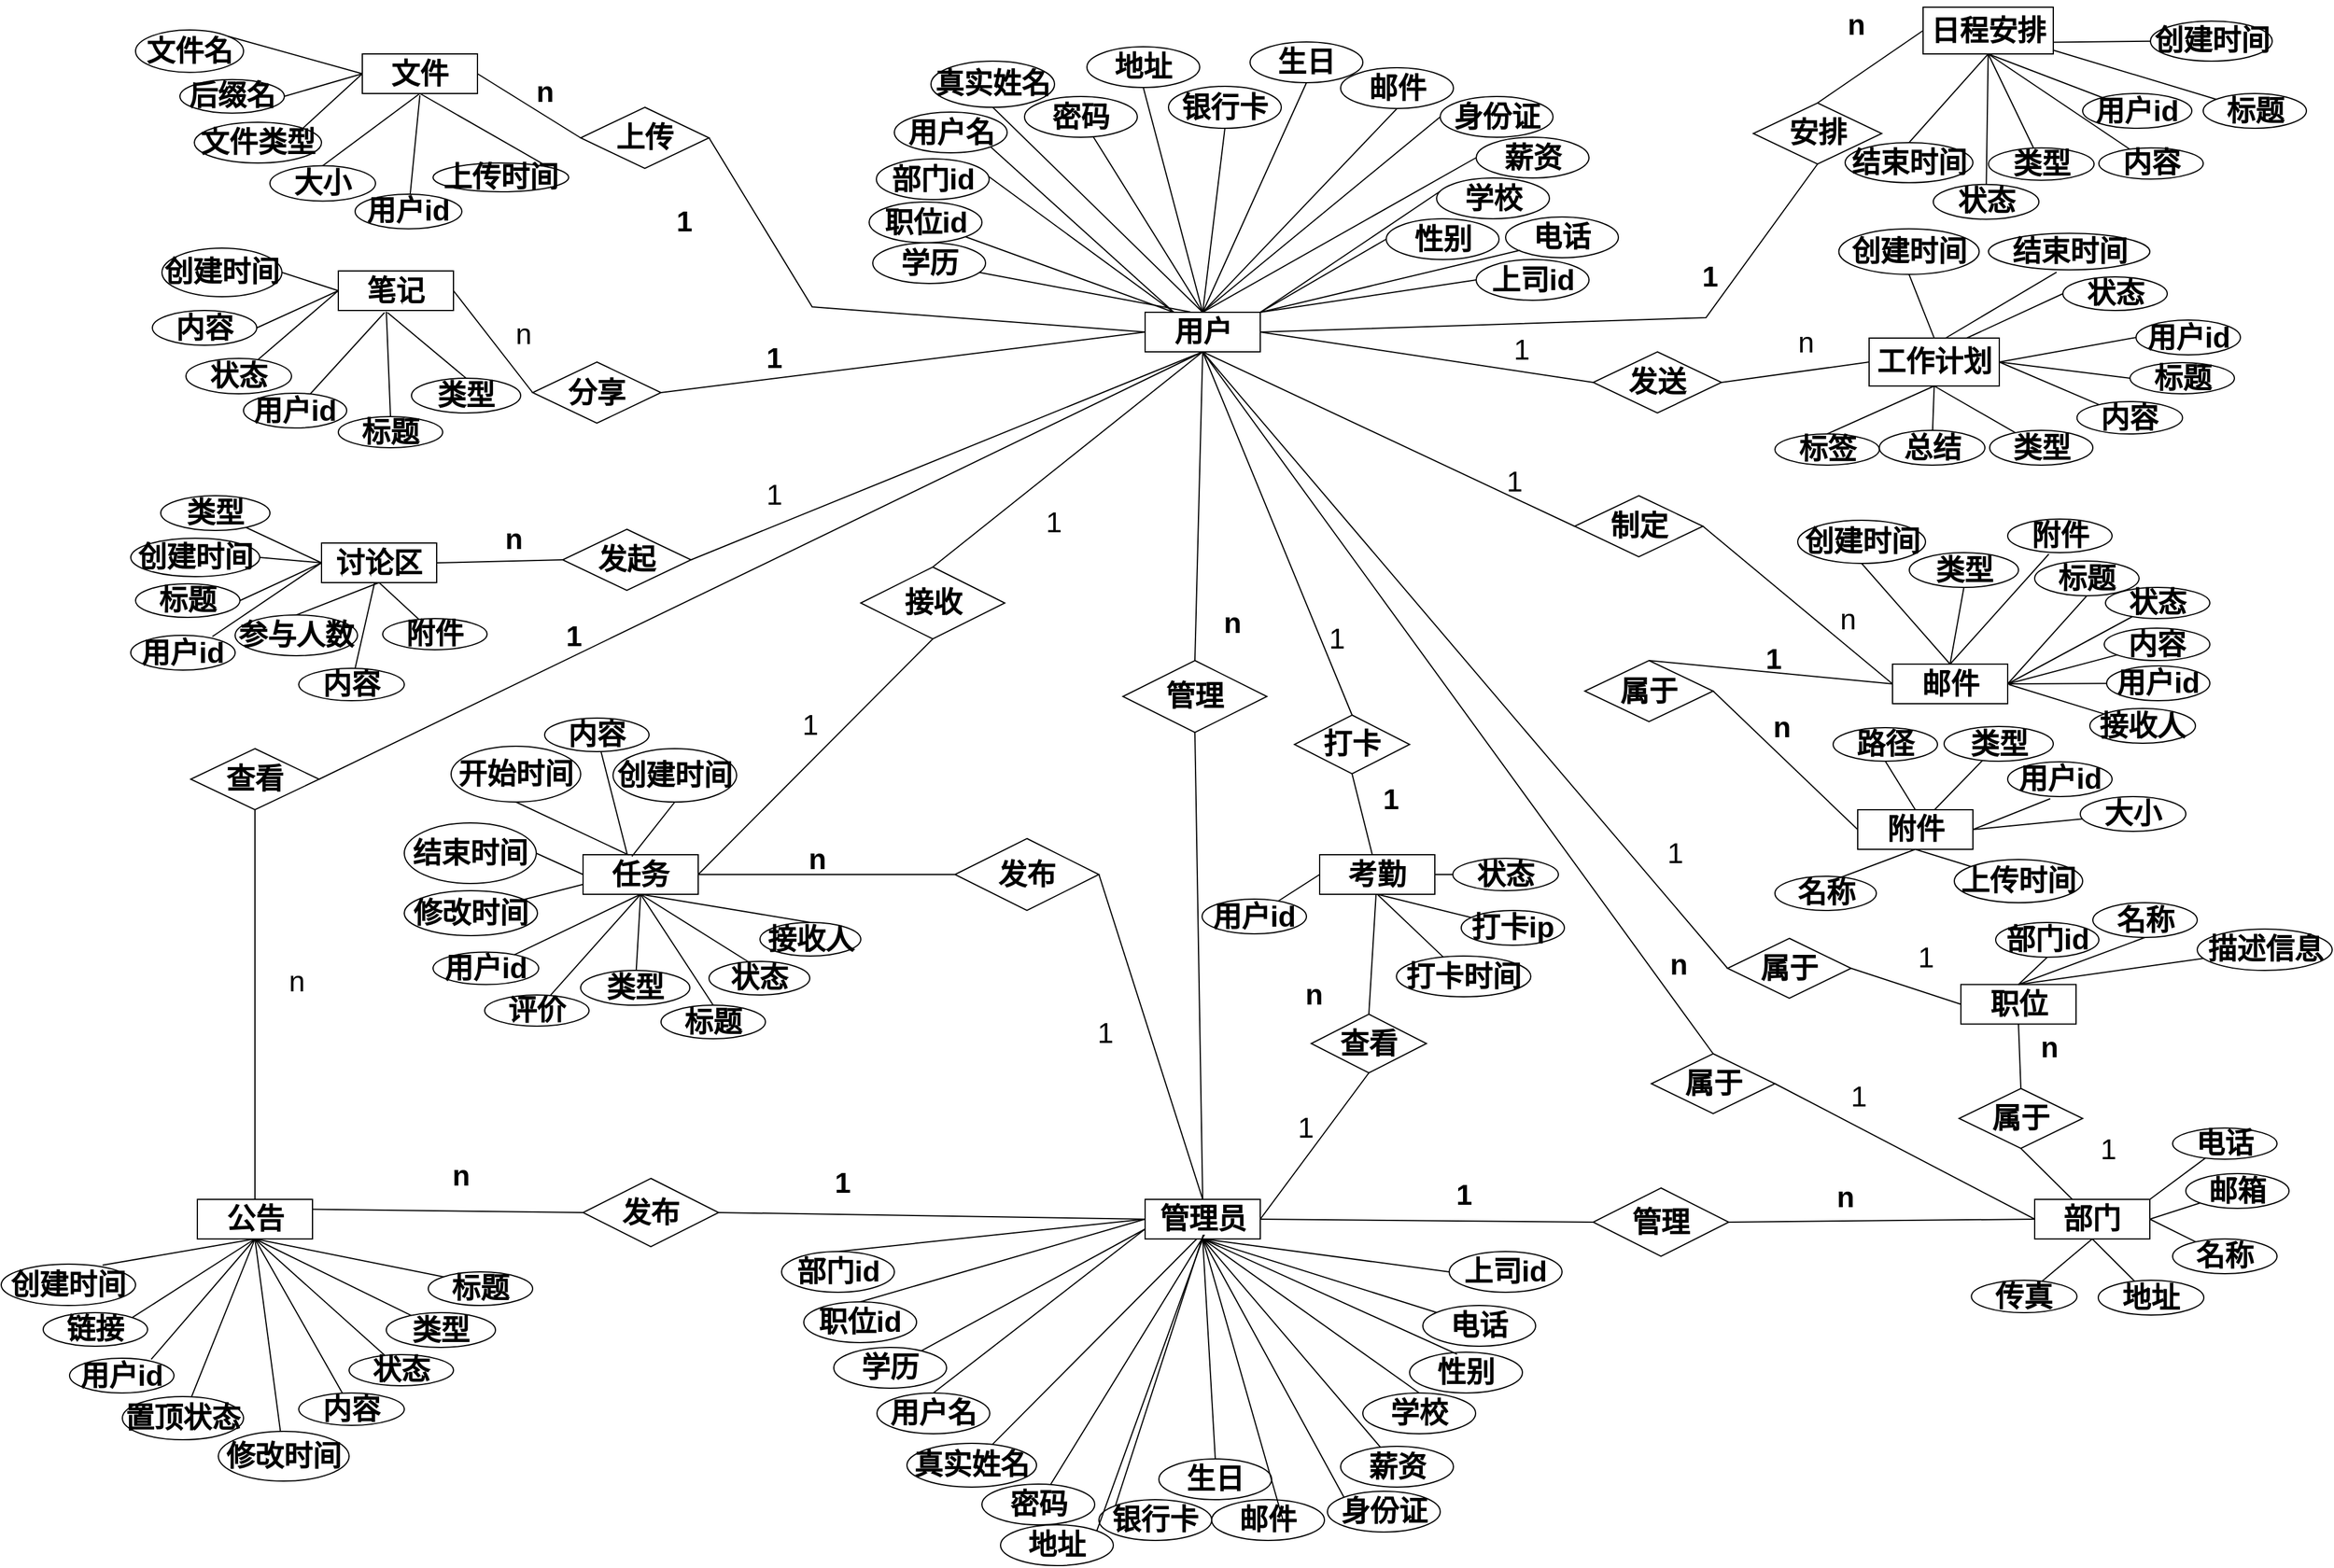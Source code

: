 <mxfile version="17.4.5" type="github">
  <diagram id="R2lEEEUBdFMjLlhIrx00" name="Page-1">
    <mxGraphModel dx="3123" dy="12427" grid="0" gridSize="10" guides="1" tooltips="1" connect="1" arrows="1" fold="1" page="1" pageScale="1" pageWidth="10050" pageHeight="11100" math="0" shadow="0" extFonts="Permanent Marker^https://fonts.googleapis.com/css?family=Permanent+Marker">
      <root>
        <mxCell id="0" />
        <mxCell id="1" parent="0" />
        <mxCell id="Z8kXA77HU9Zu7usbfkjC-19" value="职位id" style="ellipse;whiteSpace=wrap;html=1;align=center;fillColor=default;fontStyle=1;fontSize=24;" vertex="1" parent="1">
          <mxGeometry x="1039" y="624" width="94" height="34" as="geometry" />
        </mxCell>
        <mxCell id="Z8kXA77HU9Zu7usbfkjC-20" value="上司id" style="ellipse;whiteSpace=wrap;html=1;align=center;fillColor=default;fontStyle=1;fontSize=24;" vertex="1" parent="1">
          <mxGeometry x="1577" y="582" width="94" height="34" as="geometry" />
        </mxCell>
        <mxCell id="Z8kXA77HU9Zu7usbfkjC-21" value="部门id" style="ellipse;whiteSpace=wrap;html=1;align=center;fillColor=default;fontStyle=1;fontSize=24;" vertex="1" parent="1">
          <mxGeometry x="1020.5" y="582" width="94" height="34" as="geometry" />
        </mxCell>
        <mxCell id="Z8kXA77HU9Zu7usbfkjC-33" value="" style="endArrow=none;html=1;rounded=0;entryX=0;entryY=0.5;entryDx=0;entryDy=0;exitX=0.5;exitY=1;exitDx=0;exitDy=0;" edge="1" parent="1" source="Z8kXA77HU9Zu7usbfkjC-90" target="Z8kXA77HU9Zu7usbfkjC-20">
          <mxGeometry width="50" height="50" relative="1" as="geometry">
            <mxPoint x="1414" y="786.5" as="sourcePoint" />
            <mxPoint x="1673" y="860.5" as="targetPoint" />
            <Array as="points" />
          </mxGeometry>
        </mxCell>
        <mxCell id="Z8kXA77HU9Zu7usbfkjC-41" value="" style="endArrow=none;html=1;rounded=0;exitX=0.5;exitY=1;exitDx=0;exitDy=0;entryX=0.5;entryY=0;entryDx=0;entryDy=0;" edge="1" parent="1" source="Z8kXA77HU9Zu7usbfkjC-90" target="Z8kXA77HU9Zu7usbfkjC-96">
          <mxGeometry width="50" height="50" relative="1" as="geometry">
            <mxPoint x="1482.0" y="731" as="sourcePoint" />
            <mxPoint x="1342" y="1040.5" as="targetPoint" />
          </mxGeometry>
        </mxCell>
        <mxCell id="Z8kXA77HU9Zu7usbfkjC-47" value="" style="endArrow=none;html=1;rounded=0;" edge="1" parent="1" target="Z8kXA77HU9Zu7usbfkjC-92">
          <mxGeometry width="50" height="50" relative="1" as="geometry">
            <mxPoint x="1372" y="566" as="sourcePoint" />
            <mxPoint x="1117.445" y="869.25" as="targetPoint" />
          </mxGeometry>
        </mxCell>
        <mxCell id="Z8kXA77HU9Zu7usbfkjC-48" value="" style="endArrow=none;html=1;rounded=0;entryX=0;entryY=0.5;entryDx=0;entryDy=0;exitX=0.5;exitY=0;exitDx=0;exitDy=0;" edge="1" parent="1" source="Z8kXA77HU9Zu7usbfkjC-19" target="Z8kXA77HU9Zu7usbfkjC-90">
          <mxGeometry width="50" height="50" relative="1" as="geometry">
            <mxPoint x="1623" y="910.5" as="sourcePoint" />
            <mxPoint x="1434.0" y="722.75" as="targetPoint" />
          </mxGeometry>
        </mxCell>
        <mxCell id="Z8kXA77HU9Zu7usbfkjC-49" value="" style="endArrow=none;html=1;rounded=0;exitX=0.5;exitY=0;exitDx=0;exitDy=0;entryX=0;entryY=0.5;entryDx=0;entryDy=0;" edge="1" parent="1" source="Z8kXA77HU9Zu7usbfkjC-21" target="Z8kXA77HU9Zu7usbfkjC-90">
          <mxGeometry width="50" height="50" relative="1" as="geometry">
            <mxPoint x="1074.703" y="808.534" as="sourcePoint" />
            <mxPoint x="1314" y="779.5" as="targetPoint" />
          </mxGeometry>
        </mxCell>
        <mxCell id="Z8kXA77HU9Zu7usbfkjC-61" value="" style="endArrow=none;html=1;rounded=0;exitX=1;exitY=0.5;exitDx=0;exitDy=0;entryX=0;entryY=0.5;entryDx=0;entryDy=0;" edge="1" parent="1" source="Z8kXA77HU9Zu7usbfkjC-64" target="Z8kXA77HU9Zu7usbfkjC-90">
          <mxGeometry width="50" height="50" relative="1" as="geometry">
            <mxPoint x="957.5" y="688" as="sourcePoint" />
            <mxPoint x="1316" y="763.5" as="targetPoint" />
          </mxGeometry>
        </mxCell>
        <mxCell id="Z8kXA77HU9Zu7usbfkjC-62" value="&lt;font style=&quot;font-size: 24px ; font-weight: normal&quot;&gt;1&lt;/font&gt;" style="text;strokeColor=none;fillColor=none;html=1;fontSize=24;fontStyle=1;verticalAlign=middle;align=center;" vertex="1" parent="1">
          <mxGeometry x="1244" y="382" width="91" height="35" as="geometry" />
        </mxCell>
        <mxCell id="Z8kXA77HU9Zu7usbfkjC-64" value="&lt;font style=&quot;font-size: 24px&quot;&gt;&lt;b&gt;发布&lt;/b&gt;&lt;/font&gt;" style="shape=rhombus;perimeter=rhombusPerimeter;whiteSpace=wrap;html=1;align=center;fontSize=18;fillColor=default;" vertex="1" parent="1">
          <mxGeometry x="855" y="521" width="113" height="57" as="geometry" />
        </mxCell>
        <mxCell id="Z8kXA77HU9Zu7usbfkjC-65" value="" style="endArrow=none;html=1;rounded=0;fontSize=18;exitX=0;exitY=0.5;exitDx=0;exitDy=0;entryX=1;entryY=0.25;entryDx=0;entryDy=0;" edge="1" parent="1" source="Z8kXA77HU9Zu7usbfkjC-64" target="Z8kXA77HU9Zu7usbfkjC-67">
          <mxGeometry width="50" height="50" relative="1" as="geometry">
            <mxPoint x="1117" y="725" as="sourcePoint" />
            <mxPoint x="588" y="794" as="targetPoint" />
          </mxGeometry>
        </mxCell>
        <mxCell id="Z8kXA77HU9Zu7usbfkjC-66" value="&lt;font style=&quot;font-size: 24px&quot;&gt;n&lt;/font&gt;" style="text;strokeColor=none;fillColor=none;html=1;fontSize=24;fontStyle=1;verticalAlign=middle;align=center;" vertex="1" parent="1">
          <mxGeometry x="703" y="498.5" width="100" height="40" as="geometry" />
        </mxCell>
        <mxCell id="Z8kXA77HU9Zu7usbfkjC-67" value="&lt;font style=&quot;font-size: 24px&quot;&gt;&lt;b&gt;公告&lt;/b&gt;&lt;/font&gt;" style="whiteSpace=wrap;html=1;align=center;" vertex="1" parent="1">
          <mxGeometry x="533.5" y="538.5" width="96" height="33" as="geometry" />
        </mxCell>
        <mxCell id="Z8kXA77HU9Zu7usbfkjC-68" value="创建时间" style="ellipse;whiteSpace=wrap;html=1;align=center;fillColor=default;fontStyle=1;fontSize=24;" vertex="1" parent="1">
          <mxGeometry x="370" y="592.5" width="112" height="34.5" as="geometry" />
        </mxCell>
        <mxCell id="Z8kXA77HU9Zu7usbfkjC-69" value="修改时间" style="ellipse;whiteSpace=wrap;html=1;align=center;fillColor=default;fontStyle=1;fontSize=24;" vertex="1" parent="1">
          <mxGeometry x="551" y="732" width="109" height="41.5" as="geometry" />
        </mxCell>
        <mxCell id="Z8kXA77HU9Zu7usbfkjC-70" value="内容" style="ellipse;whiteSpace=wrap;html=1;align=center;fillColor=default;fontStyle=1;fontSize=24;" vertex="1" parent="1">
          <mxGeometry x="618" y="700" width="88" height="27" as="geometry" />
        </mxCell>
        <mxCell id="Z8kXA77HU9Zu7usbfkjC-71" value="状态" style="ellipse;whiteSpace=wrap;html=1;align=center;fillColor=default;fontStyle=1;fontSize=24;" vertex="1" parent="1">
          <mxGeometry x="660" y="668" width="87" height="26" as="geometry" />
        </mxCell>
        <mxCell id="Z8kXA77HU9Zu7usbfkjC-72" value="类型" style="ellipse;whiteSpace=wrap;html=1;align=center;fillColor=default;fontStyle=1;fontSize=24;" vertex="1" parent="1">
          <mxGeometry x="691" y="633" width="91" height="29" as="geometry" />
        </mxCell>
        <mxCell id="Z8kXA77HU9Zu7usbfkjC-73" value="用户id" style="ellipse;whiteSpace=wrap;html=1;align=center;fillColor=default;fontStyle=1;fontSize=24;" vertex="1" parent="1">
          <mxGeometry x="427" y="671" width="87" height="29" as="geometry" />
        </mxCell>
        <mxCell id="Z8kXA77HU9Zu7usbfkjC-74" value="标题" style="ellipse;whiteSpace=wrap;html=1;align=center;fillColor=default;fontStyle=1;fontSize=24;" vertex="1" parent="1">
          <mxGeometry x="726" y="599" width="87" height="28" as="geometry" />
        </mxCell>
        <mxCell id="Z8kXA77HU9Zu7usbfkjC-75" value="链接" style="ellipse;whiteSpace=wrap;html=1;align=center;fillColor=default;fontStyle=1;fontSize=24;" vertex="1" parent="1">
          <mxGeometry x="405" y="633" width="87" height="28" as="geometry" />
        </mxCell>
        <mxCell id="Z8kXA77HU9Zu7usbfkjC-77" value="置顶状态" style="ellipse;whiteSpace=wrap;html=1;align=center;fillColor=default;fontStyle=1;fontSize=24;" vertex="1" parent="1">
          <mxGeometry x="471" y="703" width="101" height="36" as="geometry" />
        </mxCell>
        <mxCell id="Z8kXA77HU9Zu7usbfkjC-78" value="" style="endArrow=none;html=1;rounded=0;fontSize=18;entryX=0.5;entryY=1;entryDx=0;entryDy=0;exitX=0;exitY=0;exitDx=0;exitDy=0;" edge="1" parent="1" source="Z8kXA77HU9Zu7usbfkjC-74" target="Z8kXA77HU9Zu7usbfkjC-67">
          <mxGeometry width="50" height="50" relative="1" as="geometry">
            <mxPoint x="1021" y="814" as="sourcePoint" />
            <mxPoint x="1071" y="764" as="targetPoint" />
          </mxGeometry>
        </mxCell>
        <mxCell id="Z8kXA77HU9Zu7usbfkjC-79" value="" style="endArrow=none;html=1;rounded=0;fontSize=18;exitX=0.5;exitY=1;exitDx=0;exitDy=0;" edge="1" parent="1" source="Z8kXA77HU9Zu7usbfkjC-67" target="Z8kXA77HU9Zu7usbfkjC-72">
          <mxGeometry width="50" height="50" relative="1" as="geometry">
            <mxPoint x="1021" y="814" as="sourcePoint" />
            <mxPoint x="1071" y="764" as="targetPoint" />
          </mxGeometry>
        </mxCell>
        <mxCell id="Z8kXA77HU9Zu7usbfkjC-80" value="" style="endArrow=none;html=1;rounded=0;fontSize=18;entryX=0.5;entryY=1;entryDx=0;entryDy=0;" edge="1" parent="1" source="Z8kXA77HU9Zu7usbfkjC-71" target="Z8kXA77HU9Zu7usbfkjC-67">
          <mxGeometry width="50" height="50" relative="1" as="geometry">
            <mxPoint x="1021" y="814" as="sourcePoint" />
            <mxPoint x="1071" y="764" as="targetPoint" />
          </mxGeometry>
        </mxCell>
        <mxCell id="Z8kXA77HU9Zu7usbfkjC-81" value="" style="endArrow=none;html=1;rounded=0;fontSize=18;entryX=0.5;entryY=1;entryDx=0;entryDy=0;" edge="1" parent="1" source="Z8kXA77HU9Zu7usbfkjC-70" target="Z8kXA77HU9Zu7usbfkjC-67">
          <mxGeometry width="50" height="50" relative="1" as="geometry">
            <mxPoint x="1021" y="814" as="sourcePoint" />
            <mxPoint x="1071" y="764" as="targetPoint" />
          </mxGeometry>
        </mxCell>
        <mxCell id="Z8kXA77HU9Zu7usbfkjC-82" value="" style="endArrow=none;html=1;rounded=0;fontSize=18;entryX=0.5;entryY=1;entryDx=0;entryDy=0;" edge="1" parent="1" source="Z8kXA77HU9Zu7usbfkjC-69" target="Z8kXA77HU9Zu7usbfkjC-67">
          <mxGeometry width="50" height="50" relative="1" as="geometry">
            <mxPoint x="1021" y="814" as="sourcePoint" />
            <mxPoint x="1071" y="764" as="targetPoint" />
          </mxGeometry>
        </mxCell>
        <mxCell id="Z8kXA77HU9Zu7usbfkjC-83" value="" style="endArrow=none;html=1;rounded=0;fontSize=18;entryX=0.5;entryY=1;entryDx=0;entryDy=0;" edge="1" parent="1" source="Z8kXA77HU9Zu7usbfkjC-77" target="Z8kXA77HU9Zu7usbfkjC-67">
          <mxGeometry width="50" height="50" relative="1" as="geometry">
            <mxPoint x="1021" y="814" as="sourcePoint" />
            <mxPoint x="1071" y="764" as="targetPoint" />
          </mxGeometry>
        </mxCell>
        <mxCell id="Z8kXA77HU9Zu7usbfkjC-84" value="" style="endArrow=none;html=1;rounded=0;fontSize=18;exitX=0.5;exitY=1;exitDx=0;exitDy=0;entryX=0.782;entryY=0.034;entryDx=0;entryDy=0;entryPerimeter=0;" edge="1" parent="1" source="Z8kXA77HU9Zu7usbfkjC-67" target="Z8kXA77HU9Zu7usbfkjC-73">
          <mxGeometry width="50" height="50" relative="1" as="geometry">
            <mxPoint x="1021" y="814" as="sourcePoint" />
            <mxPoint x="1071" y="764" as="targetPoint" />
          </mxGeometry>
        </mxCell>
        <mxCell id="Z8kXA77HU9Zu7usbfkjC-85" value="" style="endArrow=none;html=1;rounded=0;fontSize=18;entryX=0.5;entryY=1;entryDx=0;entryDy=0;exitX=1;exitY=0;exitDx=0;exitDy=0;" edge="1" parent="1" source="Z8kXA77HU9Zu7usbfkjC-75" target="Z8kXA77HU9Zu7usbfkjC-67">
          <mxGeometry width="50" height="50" relative="1" as="geometry">
            <mxPoint x="1021" y="814" as="sourcePoint" />
            <mxPoint x="1071" y="764" as="targetPoint" />
          </mxGeometry>
        </mxCell>
        <mxCell id="Z8kXA77HU9Zu7usbfkjC-86" value="" style="endArrow=none;html=1;rounded=0;fontSize=18;entryX=0.5;entryY=1;entryDx=0;entryDy=0;exitX=0.754;exitY=0.026;exitDx=0;exitDy=0;exitPerimeter=0;" edge="1" parent="1" source="Z8kXA77HU9Zu7usbfkjC-68" target="Z8kXA77HU9Zu7usbfkjC-67">
          <mxGeometry width="50" height="50" relative="1" as="geometry">
            <mxPoint x="1021" y="814" as="sourcePoint" />
            <mxPoint x="1071" y="764" as="targetPoint" />
          </mxGeometry>
        </mxCell>
        <mxCell id="Z8kXA77HU9Zu7usbfkjC-87" value="" style="endArrow=none;html=1;rounded=0;fontSize=18;entryX=0.5;entryY=0;entryDx=0;entryDy=0;exitX=0.5;exitY=1;exitDx=0;exitDy=0;" edge="1" parent="1" source="Z8kXA77HU9Zu7usbfkjC-89" target="Z8kXA77HU9Zu7usbfkjC-67">
          <mxGeometry width="50" height="50" relative="1" as="geometry">
            <mxPoint x="568" y="502" as="sourcePoint" />
            <mxPoint x="1061" y="836" as="targetPoint" />
          </mxGeometry>
        </mxCell>
        <mxCell id="Z8kXA77HU9Zu7usbfkjC-88" value="&lt;font style=&quot;font-size: 24px ; font-weight: normal&quot;&gt;n&lt;/font&gt;" style="text;strokeColor=none;fillColor=none;html=1;fontSize=24;fontStyle=1;verticalAlign=middle;align=center;" vertex="1" parent="1">
          <mxGeometry x="566" y="336.5" width="100" height="40" as="geometry" />
        </mxCell>
        <mxCell id="Z8kXA77HU9Zu7usbfkjC-89" value="&lt;font style=&quot;font-size: 24px&quot;&gt;&lt;b&gt;查看&lt;/b&gt;&lt;/font&gt;" style="shape=rhombus;perimeter=rhombusPerimeter;whiteSpace=wrap;html=1;align=center;fontSize=18;fillColor=default;" vertex="1" parent="1">
          <mxGeometry x="528" y="162.5" width="107" height="51" as="geometry" />
        </mxCell>
        <mxCell id="Z8kXA77HU9Zu7usbfkjC-90" value="&lt;font style=&quot;font-size: 24px&quot;&gt;&lt;b&gt;管理员&lt;/b&gt;&lt;/font&gt;" style="whiteSpace=wrap;html=1;align=center;" vertex="1" parent="1">
          <mxGeometry x="1323.5" y="538.5" width="96" height="33" as="geometry" />
        </mxCell>
        <mxCell id="Z8kXA77HU9Zu7usbfkjC-91" value="用户名" style="ellipse;whiteSpace=wrap;html=1;align=center;fillColor=default;fontStyle=1;fontSize=24;" vertex="1" parent="1">
          <mxGeometry x="1100" y="700" width="94" height="34" as="geometry" />
        </mxCell>
        <mxCell id="Z8kXA77HU9Zu7usbfkjC-92" value="真实姓名" style="ellipse;whiteSpace=wrap;html=1;align=center;fillColor=default;fontStyle=1;fontSize=24;" vertex="1" parent="1">
          <mxGeometry x="1125" y="742" width="108" height="36.5" as="geometry" />
        </mxCell>
        <mxCell id="Z8kXA77HU9Zu7usbfkjC-93" value="密码" style="ellipse;whiteSpace=wrap;html=1;align=center;fillColor=default;fontStyle=1;fontSize=24;" vertex="1" parent="1">
          <mxGeometry x="1187.5" y="776" width="94" height="34" as="geometry" />
        </mxCell>
        <mxCell id="Z8kXA77HU9Zu7usbfkjC-94" value="地址" style="ellipse;whiteSpace=wrap;html=1;align=center;fillColor=default;fontStyle=1;fontSize=24;" vertex="1" parent="1">
          <mxGeometry x="1203" y="810" width="94" height="34" as="geometry" />
        </mxCell>
        <mxCell id="Z8kXA77HU9Zu7usbfkjC-95" value="银行卡" style="ellipse;whiteSpace=wrap;html=1;align=center;fillColor=default;fontStyle=1;fontSize=24;" vertex="1" parent="1">
          <mxGeometry x="1285" y="789" width="94" height="34" as="geometry" />
        </mxCell>
        <mxCell id="Z8kXA77HU9Zu7usbfkjC-96" value="生日" style="ellipse;whiteSpace=wrap;html=1;align=center;fillColor=default;fontStyle=1;fontSize=24;" vertex="1" parent="1">
          <mxGeometry x="1335" y="755" width="94" height="34" as="geometry" />
        </mxCell>
        <mxCell id="Z8kXA77HU9Zu7usbfkjC-97" value="邮件" style="ellipse;whiteSpace=wrap;html=1;align=center;fillColor=default;fontStyle=1;fontSize=24;" vertex="1" parent="1">
          <mxGeometry x="1379" y="789" width="94" height="34" as="geometry" />
        </mxCell>
        <mxCell id="Z8kXA77HU9Zu7usbfkjC-98" value="身份证" style="ellipse;whiteSpace=wrap;html=1;align=center;fillColor=default;fontStyle=1;fontSize=24;" vertex="1" parent="1">
          <mxGeometry x="1475.5" y="782" width="94" height="34" as="geometry" />
        </mxCell>
        <mxCell id="Z8kXA77HU9Zu7usbfkjC-99" value="薪资" style="ellipse;whiteSpace=wrap;html=1;align=center;fillColor=default;fontStyle=1;fontSize=24;" vertex="1" parent="1">
          <mxGeometry x="1486.5" y="744.5" width="94" height="34" as="geometry" />
        </mxCell>
        <mxCell id="Z8kXA77HU9Zu7usbfkjC-100" value="学校" style="ellipse;whiteSpace=wrap;html=1;align=center;fillColor=default;fontStyle=1;fontSize=24;" vertex="1" parent="1">
          <mxGeometry x="1505" y="700" width="94" height="34" as="geometry" />
        </mxCell>
        <mxCell id="Z8kXA77HU9Zu7usbfkjC-101" value="性别" style="ellipse;whiteSpace=wrap;html=1;align=center;fillColor=default;fontStyle=1;fontSize=24;" vertex="1" parent="1">
          <mxGeometry x="1544" y="666" width="94" height="34" as="geometry" />
        </mxCell>
        <mxCell id="Z8kXA77HU9Zu7usbfkjC-102" value="学历" style="ellipse;whiteSpace=wrap;html=1;align=center;fillColor=default;fontStyle=1;fontSize=24;" vertex="1" parent="1">
          <mxGeometry x="1064" y="662" width="94" height="34" as="geometry" />
        </mxCell>
        <mxCell id="Z8kXA77HU9Zu7usbfkjC-103" value="电话" style="ellipse;whiteSpace=wrap;html=1;align=center;fillColor=default;fontStyle=1;fontSize=24;" vertex="1" parent="1">
          <mxGeometry x="1555" y="627" width="94" height="34" as="geometry" />
        </mxCell>
        <mxCell id="Z8kXA77HU9Zu7usbfkjC-105" value="" style="endArrow=none;html=1;rounded=0;exitX=0.5;exitY=1;exitDx=0;exitDy=0;" edge="1" parent="1" target="Z8kXA77HU9Zu7usbfkjC-103" source="Z8kXA77HU9Zu7usbfkjC-90">
          <mxGeometry width="50" height="50" relative="1" as="geometry">
            <mxPoint x="1414" y="784.5" as="sourcePoint" />
            <mxPoint x="1673" y="860.5" as="targetPoint" />
          </mxGeometry>
        </mxCell>
        <mxCell id="Z8kXA77HU9Zu7usbfkjC-106" value="" style="endArrow=none;html=1;rounded=0;entryX=0.42;entryY=0.048;entryDx=0;entryDy=0;entryPerimeter=0;exitX=0.5;exitY=1;exitDx=0;exitDy=0;" edge="1" parent="1" source="Z8kXA77HU9Zu7usbfkjC-90" target="Z8kXA77HU9Zu7usbfkjC-101">
          <mxGeometry width="50" height="50" relative="1" as="geometry">
            <mxPoint x="1414" y="784.5" as="sourcePoint" />
            <mxPoint x="1538" y="892.5" as="targetPoint" />
          </mxGeometry>
        </mxCell>
        <mxCell id="Z8kXA77HU9Zu7usbfkjC-107" value="" style="endArrow=none;html=1;rounded=0;entryX=0.5;entryY=0;entryDx=0;entryDy=0;exitX=0.5;exitY=1;exitDx=0;exitDy=0;" edge="1" parent="1" target="Z8kXA77HU9Zu7usbfkjC-100" source="Z8kXA77HU9Zu7usbfkjC-90">
          <mxGeometry width="50" height="50" relative="1" as="geometry">
            <mxPoint x="1365" y="785.5" as="sourcePoint" />
            <mxPoint x="1673" y="860.5" as="targetPoint" />
          </mxGeometry>
        </mxCell>
        <mxCell id="Z8kXA77HU9Zu7usbfkjC-108" value="" style="endArrow=none;html=1;rounded=0;exitX=0.5;exitY=1;exitDx=0;exitDy=0;" edge="1" parent="1" target="Z8kXA77HU9Zu7usbfkjC-99" source="Z8kXA77HU9Zu7usbfkjC-90">
          <mxGeometry width="50" height="50" relative="1" as="geometry">
            <mxPoint x="1365" y="788.5" as="sourcePoint" />
            <mxPoint x="1673" y="860.5" as="targetPoint" />
          </mxGeometry>
        </mxCell>
        <mxCell id="Z8kXA77HU9Zu7usbfkjC-109" value="" style="endArrow=none;html=1;rounded=0;exitX=0.5;exitY=1;exitDx=0;exitDy=0;entryX=0;entryY=0;entryDx=0;entryDy=0;" edge="1" parent="1" source="Z8kXA77HU9Zu7usbfkjC-90" target="Z8kXA77HU9Zu7usbfkjC-98">
          <mxGeometry width="50" height="50" relative="1" as="geometry">
            <mxPoint x="1367" y="803.5" as="sourcePoint" />
            <mxPoint x="1438" y="985.5" as="targetPoint" />
          </mxGeometry>
        </mxCell>
        <mxCell id="Z8kXA77HU9Zu7usbfkjC-110" value="" style="endArrow=none;html=1;rounded=0;exitX=0.5;exitY=1;exitDx=0;exitDy=0;" edge="1" parent="1" source="Z8kXA77HU9Zu7usbfkjC-90">
          <mxGeometry width="50" height="50" relative="1" as="geometry">
            <mxPoint x="1623" y="910.5" as="sourcePoint" />
            <mxPoint x="1439" y="808" as="targetPoint" />
          </mxGeometry>
        </mxCell>
        <mxCell id="Z8kXA77HU9Zu7usbfkjC-112" value="" style="endArrow=none;html=1;rounded=0;entryX=0;entryY=0;entryDx=0;entryDy=0;" edge="1" parent="1" target="Z8kXA77HU9Zu7usbfkjC-95">
          <mxGeometry width="50" height="50" relative="1" as="geometry">
            <mxPoint x="1372" y="568" as="sourcePoint" />
            <mxPoint x="1310" y="826" as="targetPoint" />
          </mxGeometry>
        </mxCell>
        <mxCell id="Z8kXA77HU9Zu7usbfkjC-113" value="" style="endArrow=none;html=1;rounded=0;entryX=1;entryY=0;entryDx=0;entryDy=0;exitX=0.5;exitY=1;exitDx=0;exitDy=0;" edge="1" parent="1" target="Z8kXA77HU9Zu7usbfkjC-94" source="Z8kXA77HU9Zu7usbfkjC-90">
          <mxGeometry width="50" height="50" relative="1" as="geometry">
            <mxPoint x="1361.0" y="789.5" as="sourcePoint" />
            <mxPoint x="1673" y="860.5" as="targetPoint" />
          </mxGeometry>
        </mxCell>
        <mxCell id="Z8kXA77HU9Zu7usbfkjC-114" value="" style="endArrow=none;html=1;rounded=0;" edge="1" parent="1" source="Z8kXA77HU9Zu7usbfkjC-93">
          <mxGeometry width="50" height="50" relative="1" as="geometry">
            <mxPoint x="1623" y="910.5" as="sourcePoint" />
            <mxPoint x="1373" y="568" as="targetPoint" />
          </mxGeometry>
        </mxCell>
        <mxCell id="Z8kXA77HU9Zu7usbfkjC-115" value="" style="endArrow=none;html=1;rounded=0;exitX=0;exitY=0.75;exitDx=0;exitDy=0;entryX=0.5;entryY=0;entryDx=0;entryDy=0;" edge="1" parent="1" target="Z8kXA77HU9Zu7usbfkjC-91" source="Z8kXA77HU9Zu7usbfkjC-90">
          <mxGeometry width="50" height="50" relative="1" as="geometry">
            <mxPoint x="1316" y="779.5" as="sourcePoint" />
            <mxPoint x="1673" y="860.5" as="targetPoint" />
          </mxGeometry>
        </mxCell>
        <mxCell id="Z8kXA77HU9Zu7usbfkjC-116" value="" style="endArrow=none;html=1;rounded=0;exitX=0;exitY=0.75;exitDx=0;exitDy=0;" edge="1" parent="1" source="Z8kXA77HU9Zu7usbfkjC-90" target="Z8kXA77HU9Zu7usbfkjC-102">
          <mxGeometry width="50" height="50" relative="1" as="geometry">
            <mxPoint x="1623" y="910.5" as="sourcePoint" />
            <mxPoint x="1673" y="860.5" as="targetPoint" />
          </mxGeometry>
        </mxCell>
        <mxCell id="Z8kXA77HU9Zu7usbfkjC-134" value="&lt;font style=&quot;font-size: 24px&quot;&gt;&lt;b&gt;职位id&lt;/b&gt;&lt;/font&gt;" style="ellipse;whiteSpace=wrap;html=1;align=center;fillColor=default;" vertex="1" parent="1">
          <mxGeometry x="1093.5" y="-293.5" width="94" height="34" as="geometry" />
        </mxCell>
        <mxCell id="Z8kXA77HU9Zu7usbfkjC-135" value="&lt;font style=&quot;font-size: 24px&quot;&gt;&lt;b&gt;上司id&lt;/b&gt;&lt;/font&gt;" style="ellipse;whiteSpace=wrap;html=1;align=center;fillColor=default;" vertex="1" parent="1">
          <mxGeometry x="1599.5" y="-245.5" width="94" height="34" as="geometry" />
        </mxCell>
        <mxCell id="Z8kXA77HU9Zu7usbfkjC-136" value="&lt;font style=&quot;font-size: 24px&quot;&gt;&lt;b&gt;部门id&lt;/b&gt;&lt;/font&gt;" style="ellipse;whiteSpace=wrap;html=1;align=center;fillColor=default;" vertex="1" parent="1">
          <mxGeometry x="1099.5" y="-329.5" width="94" height="34" as="geometry" />
        </mxCell>
        <mxCell id="Z8kXA77HU9Zu7usbfkjC-137" value="" style="endArrow=none;html=1;rounded=0;entryX=0;entryY=0.5;entryDx=0;entryDy=0;exitX=1;exitY=0;exitDx=0;exitDy=0;" edge="1" parent="1" target="Z8kXA77HU9Zu7usbfkjC-135" source="Z8kXA77HU9Zu7usbfkjC-153">
          <mxGeometry width="50" height="50" relative="1" as="geometry">
            <mxPoint x="1398.5" y="-194.5" as="sourcePoint" />
            <mxPoint x="1657" y="-121.5" as="targetPoint" />
            <Array as="points" />
          </mxGeometry>
        </mxCell>
        <mxCell id="Z8kXA77HU9Zu7usbfkjC-150" value="" style="endArrow=none;html=1;rounded=0;entryX=0.25;entryY=0;entryDx=0;entryDy=0;" edge="1" parent="1" source="Z8kXA77HU9Zu7usbfkjC-134" target="Z8kXA77HU9Zu7usbfkjC-153">
          <mxGeometry width="50" height="50" relative="1" as="geometry">
            <mxPoint x="1607" y="-71.5" as="sourcePoint" />
            <mxPoint x="1304.5" y="-210.5" as="targetPoint" />
          </mxGeometry>
        </mxCell>
        <mxCell id="Z8kXA77HU9Zu7usbfkjC-153" value="&lt;font style=&quot;font-size: 24px&quot;&gt;&lt;b&gt;用户&lt;/b&gt;&lt;/font&gt;" style="whiteSpace=wrap;html=1;align=center;" vertex="1" parent="1">
          <mxGeometry x="1323.5" y="-201.5" width="96" height="33" as="geometry" />
        </mxCell>
        <mxCell id="Z8kXA77HU9Zu7usbfkjC-154" value="&lt;font style=&quot;font-size: 24px&quot;&gt;&lt;b&gt;用户名&lt;/b&gt;&lt;/font&gt;" style="ellipse;whiteSpace=wrap;html=1;align=center;fillColor=default;" vertex="1" parent="1">
          <mxGeometry x="1114.5" y="-368.5" width="94" height="34" as="geometry" />
        </mxCell>
        <mxCell id="Z8kXA77HU9Zu7usbfkjC-155" value="&lt;font style=&quot;font-size: 24px&quot;&gt;&lt;b&gt;真实姓名&lt;/b&gt;&lt;/font&gt;" style="ellipse;whiteSpace=wrap;html=1;align=center;fillColor=default;" vertex="1" parent="1">
          <mxGeometry x="1145" y="-411" width="103" height="38.5" as="geometry" />
        </mxCell>
        <mxCell id="Z8kXA77HU9Zu7usbfkjC-156" value="&lt;font style=&quot;font-size: 24px&quot;&gt;&lt;b&gt;密码&lt;/b&gt;&lt;/font&gt;" style="ellipse;whiteSpace=wrap;html=1;align=center;fillColor=default;" vertex="1" parent="1">
          <mxGeometry x="1223" y="-381.5" width="94" height="34" as="geometry" />
        </mxCell>
        <mxCell id="Z8kXA77HU9Zu7usbfkjC-157" value="&lt;font style=&quot;font-size: 24px&quot;&gt;&lt;b&gt;地址&lt;/b&gt;&lt;/font&gt;" style="ellipse;whiteSpace=wrap;html=1;align=center;fillColor=default;" vertex="1" parent="1">
          <mxGeometry x="1275" y="-423" width="94" height="34" as="geometry" />
        </mxCell>
        <mxCell id="Z8kXA77HU9Zu7usbfkjC-158" value="&lt;font style=&quot;font-size: 24px&quot;&gt;&lt;b&gt;银行卡&lt;/b&gt;&lt;/font&gt;" style="ellipse;whiteSpace=wrap;html=1;align=center;fillColor=default;" vertex="1" parent="1">
          <mxGeometry x="1343" y="-390" width="94" height="35" as="geometry" />
        </mxCell>
        <mxCell id="Z8kXA77HU9Zu7usbfkjC-159" value="&lt;font style=&quot;font-size: 24px&quot;&gt;&lt;b&gt;生日&lt;/b&gt;&lt;/font&gt;" style="ellipse;whiteSpace=wrap;html=1;align=center;fillColor=default;" vertex="1" parent="1">
          <mxGeometry x="1411" y="-427" width="94" height="34" as="geometry" />
        </mxCell>
        <mxCell id="Z8kXA77HU9Zu7usbfkjC-160" value="&lt;font style=&quot;font-size: 24px&quot;&gt;&lt;b&gt;邮件&lt;/b&gt;&lt;/font&gt;" style="ellipse;whiteSpace=wrap;html=1;align=center;fillColor=default;" vertex="1" parent="1">
          <mxGeometry x="1486.5" y="-405.5" width="94" height="34" as="geometry" />
        </mxCell>
        <mxCell id="Z8kXA77HU9Zu7usbfkjC-161" value="&lt;font style=&quot;font-size: 24px&quot;&gt;&lt;b&gt;身份证&lt;/b&gt;&lt;/font&gt;" style="ellipse;whiteSpace=wrap;html=1;align=center;fillColor=default;" vertex="1" parent="1">
          <mxGeometry x="1569.5" y="-381.5" width="94" height="34" as="geometry" />
        </mxCell>
        <mxCell id="Z8kXA77HU9Zu7usbfkjC-162" value="&lt;font style=&quot;font-size: 24px&quot;&gt;&lt;b&gt;薪资&lt;/b&gt;&lt;/font&gt;" style="ellipse;whiteSpace=wrap;html=1;align=center;fillColor=default;" vertex="1" parent="1">
          <mxGeometry x="1599.5" y="-347.5" width="94" height="34" as="geometry" />
        </mxCell>
        <mxCell id="Z8kXA77HU9Zu7usbfkjC-163" value="&lt;font style=&quot;font-size: 24px&quot;&gt;&lt;b&gt;学校&lt;/b&gt;&lt;/font&gt;" style="ellipse;whiteSpace=wrap;html=1;align=center;fillColor=default;" vertex="1" parent="1">
          <mxGeometry x="1566.5" y="-313.5" width="94" height="34" as="geometry" />
        </mxCell>
        <mxCell id="Z8kXA77HU9Zu7usbfkjC-164" value="&lt;font style=&quot;font-size: 24px&quot;&gt;&lt;b&gt;性别&lt;/b&gt;&lt;/font&gt;" style="ellipse;whiteSpace=wrap;html=1;align=center;fillColor=default;" vertex="1" parent="1">
          <mxGeometry x="1524.5" y="-279.5" width="94" height="34" as="geometry" />
        </mxCell>
        <mxCell id="Z8kXA77HU9Zu7usbfkjC-165" value="&lt;font style=&quot;font-size: 24px&quot;&gt;&lt;b&gt;学历&lt;/b&gt;&lt;/font&gt;" style="ellipse;whiteSpace=wrap;html=1;align=center;fillColor=default;" vertex="1" parent="1">
          <mxGeometry x="1096.5" y="-259.5" width="94" height="34" as="geometry" />
        </mxCell>
        <mxCell id="Z8kXA77HU9Zu7usbfkjC-166" value="&lt;font style=&quot;font-size: 24px&quot;&gt;&lt;b&gt;电话&lt;/b&gt;&lt;/font&gt;" style="ellipse;whiteSpace=wrap;html=1;align=center;fillColor=default;" vertex="1" parent="1">
          <mxGeometry x="1624" y="-281" width="94" height="34" as="geometry" />
        </mxCell>
        <mxCell id="Z8kXA77HU9Zu7usbfkjC-168" value="" style="endArrow=none;html=1;rounded=0;exitX=1;exitY=0;exitDx=0;exitDy=0;" edge="1" parent="1" source="Z8kXA77HU9Zu7usbfkjC-153">
          <mxGeometry width="50" height="50" relative="1" as="geometry">
            <mxPoint x="1398" y="-197.5" as="sourcePoint" />
            <mxPoint x="1636.123" y="-253.218" as="targetPoint" />
          </mxGeometry>
        </mxCell>
        <mxCell id="Z8kXA77HU9Zu7usbfkjC-170" value="" style="endArrow=none;html=1;rounded=0;entryX=0.032;entryY=0.324;entryDx=0;entryDy=0;entryPerimeter=0;exitX=1;exitY=0;exitDx=0;exitDy=0;" edge="1" parent="1" target="Z8kXA77HU9Zu7usbfkjC-163" source="Z8kXA77HU9Zu7usbfkjC-153">
          <mxGeometry width="50" height="50" relative="1" as="geometry">
            <mxPoint x="1349" y="-196.5" as="sourcePoint" />
            <mxPoint x="1657" y="-121.5" as="targetPoint" />
          </mxGeometry>
        </mxCell>
        <mxCell id="Z8kXA77HU9Zu7usbfkjC-171" value="" style="endArrow=none;html=1;rounded=0;exitX=0.5;exitY=0;exitDx=0;exitDy=0;entryX=0;entryY=0.5;entryDx=0;entryDy=0;" edge="1" parent="1" target="Z8kXA77HU9Zu7usbfkjC-162" source="Z8kXA77HU9Zu7usbfkjC-153">
          <mxGeometry width="50" height="50" relative="1" as="geometry">
            <mxPoint x="1349" y="-193.5" as="sourcePoint" />
            <mxPoint x="1657" y="-121.5" as="targetPoint" />
          </mxGeometry>
        </mxCell>
        <mxCell id="Z8kXA77HU9Zu7usbfkjC-172" value="" style="endArrow=none;html=1;rounded=0;exitX=0;exitY=0.5;exitDx=0;exitDy=0;entryX=0.5;entryY=0;entryDx=0;entryDy=0;" edge="1" parent="1" source="Z8kXA77HU9Zu7usbfkjC-161" target="Z8kXA77HU9Zu7usbfkjC-153">
          <mxGeometry width="50" height="50" relative="1" as="geometry">
            <mxPoint x="1351" y="-178.5" as="sourcePoint" />
            <mxPoint x="1422" y="3.5" as="targetPoint" />
          </mxGeometry>
        </mxCell>
        <mxCell id="Z8kXA77HU9Zu7usbfkjC-173" value="" style="endArrow=none;html=1;rounded=0;entryX=0.5;entryY=1;entryDx=0;entryDy=0;exitX=0.5;exitY=0;exitDx=0;exitDy=0;" edge="1" parent="1" source="Z8kXA77HU9Zu7usbfkjC-153" target="Z8kXA77HU9Zu7usbfkjC-160">
          <mxGeometry width="50" height="50" relative="1" as="geometry">
            <mxPoint x="1349.5" y="-229.5" as="sourcePoint" />
            <mxPoint x="1370.0" y="29.5" as="targetPoint" />
          </mxGeometry>
        </mxCell>
        <mxCell id="Z8kXA77HU9Zu7usbfkjC-174" value="" style="endArrow=none;html=1;rounded=0;exitX=0.5;exitY=0;exitDx=0;exitDy=0;entryX=0.5;entryY=1;entryDx=0;entryDy=0;" edge="1" parent="1" source="Z8kXA77HU9Zu7usbfkjC-153" target="Z8kXA77HU9Zu7usbfkjC-159">
          <mxGeometry width="50" height="50" relative="1" as="geometry">
            <mxPoint x="1346" y="-182.5" as="sourcePoint" />
            <mxPoint x="1326" y="58.5" as="targetPoint" />
          </mxGeometry>
        </mxCell>
        <mxCell id="Z8kXA77HU9Zu7usbfkjC-175" value="" style="endArrow=none;html=1;rounded=0;entryX=0.5;entryY=1;entryDx=0;entryDy=0;exitX=0.5;exitY=0;exitDx=0;exitDy=0;" edge="1" parent="1" source="Z8kXA77HU9Zu7usbfkjC-153" target="Z8kXA77HU9Zu7usbfkjC-158">
          <mxGeometry width="50" height="50" relative="1" as="geometry">
            <mxPoint x="1346.5" y="-228.5" as="sourcePoint" />
            <mxPoint x="1257" y="55.5" as="targetPoint" />
          </mxGeometry>
        </mxCell>
        <mxCell id="Z8kXA77HU9Zu7usbfkjC-176" value="" style="endArrow=none;html=1;rounded=0;entryX=0.5;entryY=1;entryDx=0;entryDy=0;exitX=0.5;exitY=0;exitDx=0;exitDy=0;" edge="1" parent="1" target="Z8kXA77HU9Zu7usbfkjC-157" source="Z8kXA77HU9Zu7usbfkjC-153">
          <mxGeometry width="50" height="50" relative="1" as="geometry">
            <mxPoint x="1349.5" y="-226.5" as="sourcePoint" />
            <mxPoint x="1657" y="-121.5" as="targetPoint" />
          </mxGeometry>
        </mxCell>
        <mxCell id="Z8kXA77HU9Zu7usbfkjC-177" value="" style="endArrow=none;html=1;rounded=0;entryX=0.5;entryY=0;entryDx=0;entryDy=0;" edge="1" parent="1" source="Z8kXA77HU9Zu7usbfkjC-156" target="Z8kXA77HU9Zu7usbfkjC-153">
          <mxGeometry width="50" height="50" relative="1" as="geometry">
            <mxPoint x="1607" y="-71.5" as="sourcePoint" />
            <mxPoint x="1343" y="-184.5" as="targetPoint" />
          </mxGeometry>
        </mxCell>
        <mxCell id="Z8kXA77HU9Zu7usbfkjC-178" value="" style="endArrow=none;html=1;rounded=0;entryX=1;entryY=1;entryDx=0;entryDy=0;exitX=0.25;exitY=0;exitDx=0;exitDy=0;" edge="1" parent="1" target="Z8kXA77HU9Zu7usbfkjC-154" source="Z8kXA77HU9Zu7usbfkjC-153">
          <mxGeometry width="50" height="50" relative="1" as="geometry">
            <mxPoint x="1297.5" y="-216.5" as="sourcePoint" />
            <mxPoint x="1657" y="-121.5" as="targetPoint" />
          </mxGeometry>
        </mxCell>
        <mxCell id="Z8kXA77HU9Zu7usbfkjC-179" value="" style="endArrow=none;html=1;rounded=0;exitX=0.393;exitY=-0.009;exitDx=0;exitDy=0;exitPerimeter=0;" edge="1" parent="1" source="Z8kXA77HU9Zu7usbfkjC-153" target="Z8kXA77HU9Zu7usbfkjC-165">
          <mxGeometry width="50" height="50" relative="1" as="geometry">
            <mxPoint x="1301.5" y="-210.5" as="sourcePoint" />
            <mxPoint x="1657" y="-121.5" as="targetPoint" />
          </mxGeometry>
        </mxCell>
        <mxCell id="Z8kXA77HU9Zu7usbfkjC-181" value="" style="endArrow=none;html=1;rounded=0;exitX=1;exitY=0.441;exitDx=0;exitDy=0;exitPerimeter=0;entryX=0.25;entryY=0;entryDx=0;entryDy=0;" edge="1" parent="1" source="Z8kXA77HU9Zu7usbfkjC-136" target="Z8kXA77HU9Zu7usbfkjC-153">
          <mxGeometry width="50" height="50" relative="1" as="geometry">
            <mxPoint x="1058.703" y="-173.466" as="sourcePoint" />
            <mxPoint x="1298" y="-202.5" as="targetPoint" />
          </mxGeometry>
        </mxCell>
        <mxCell id="Z8kXA77HU9Zu7usbfkjC-183" value="" style="endArrow=none;html=1;rounded=0;entryX=0.5;entryY=1;entryDx=0;entryDy=0;exitX=0.5;exitY=0;exitDx=0;exitDy=0;" edge="1" parent="1" source="Z8kXA77HU9Zu7usbfkjC-153" target="Z8kXA77HU9Zu7usbfkjC-155">
          <mxGeometry width="50" height="50" relative="1" as="geometry">
            <mxPoint x="1305.0" y="-197.5" as="sourcePoint" />
            <mxPoint x="1259.056" y="-348.599" as="targetPoint" />
          </mxGeometry>
        </mxCell>
        <mxCell id="Z8kXA77HU9Zu7usbfkjC-188" value="" style="endArrow=none;html=1;rounded=0;entryX=0;entryY=0.5;entryDx=0;entryDy=0;exitX=1;exitY=0;exitDx=0;exitDy=0;" edge="1" parent="1" source="Z8kXA77HU9Zu7usbfkjC-153" target="Z8kXA77HU9Zu7usbfkjC-164">
          <mxGeometry width="50" height="50" relative="1" as="geometry">
            <mxPoint x="1398" y="-195.5" as="sourcePoint" />
            <mxPoint x="1599.5" y="-172.5" as="targetPoint" />
            <Array as="points" />
          </mxGeometry>
        </mxCell>
        <mxCell id="Z8kXA77HU9Zu7usbfkjC-189" value="&lt;font style=&quot;font-size: 24px;&quot;&gt;&lt;span style=&quot;font-size: 24px;&quot;&gt;任务&lt;/span&gt;&lt;/font&gt;" style="whiteSpace=wrap;html=1;align=center;fontStyle=1;fontSize=24;" vertex="1" parent="1">
          <mxGeometry x="855" y="251" width="96" height="33" as="geometry" />
        </mxCell>
        <mxCell id="Z8kXA77HU9Zu7usbfkjC-190" value="创建时间" style="ellipse;whiteSpace=wrap;html=1;align=center;fillColor=default;fontStyle=1;fontSize=24;" vertex="1" parent="1">
          <mxGeometry x="880" y="162.5" width="103" height="44.5" as="geometry" />
        </mxCell>
        <mxCell id="Z8kXA77HU9Zu7usbfkjC-191" value="修改时间" style="ellipse;whiteSpace=wrap;html=1;align=center;fillColor=default;fontStyle=1;fontSize=24;" vertex="1" parent="1">
          <mxGeometry x="706" y="281" width="111" height="37.5" as="geometry" />
        </mxCell>
        <mxCell id="Z8kXA77HU9Zu7usbfkjC-192" value="用户id" style="ellipse;whiteSpace=wrap;html=1;align=center;fillColor=default;fontStyle=1;fontSize=24;" vertex="1" parent="1">
          <mxGeometry x="730" y="332.25" width="88" height="27" as="geometry" />
        </mxCell>
        <mxCell id="Z8kXA77HU9Zu7usbfkjC-193" value="评价" style="ellipse;whiteSpace=wrap;html=1;align=center;fillColor=default;fontStyle=1;fontSize=24;" vertex="1" parent="1">
          <mxGeometry x="773" y="368" width="87" height="26" as="geometry" />
        </mxCell>
        <mxCell id="Z8kXA77HU9Zu7usbfkjC-194" value="类型" style="ellipse;whiteSpace=wrap;html=1;align=center;fillColor=default;fontStyle=1;fontSize=24;" vertex="1" parent="1">
          <mxGeometry x="853" y="347.5" width="91" height="29" as="geometry" />
        </mxCell>
        <mxCell id="Z8kXA77HU9Zu7usbfkjC-195" value="开始时间" style="ellipse;whiteSpace=wrap;html=1;align=center;fillColor=default;fontStyle=1;fontSize=24;" vertex="1" parent="1">
          <mxGeometry x="745" y="160.5" width="108" height="46.5" as="geometry" />
        </mxCell>
        <mxCell id="Z8kXA77HU9Zu7usbfkjC-196" value="标题" style="ellipse;whiteSpace=wrap;html=1;align=center;fillColor=default;fontStyle=1;fontSize=24;" vertex="1" parent="1">
          <mxGeometry x="920" y="376.5" width="87" height="28" as="geometry" />
        </mxCell>
        <mxCell id="Z8kXA77HU9Zu7usbfkjC-197" value="内容" style="ellipse;whiteSpace=wrap;html=1;align=center;fillColor=default;fontStyle=1;fontSize=24;" vertex="1" parent="1">
          <mxGeometry x="823" y="137" width="87" height="28" as="geometry" />
        </mxCell>
        <mxCell id="Z8kXA77HU9Zu7usbfkjC-198" value="结束时间" style="ellipse;whiteSpace=wrap;html=1;align=center;fillColor=default;fontStyle=1;fontSize=24;" vertex="1" parent="1">
          <mxGeometry x="706" y="224.5" width="110" height="50.5" as="geometry" />
        </mxCell>
        <mxCell id="Z8kXA77HU9Zu7usbfkjC-199" value="" style="endArrow=none;html=1;rounded=0;fontSize=24;entryX=0.5;entryY=1;entryDx=0;entryDy=0;exitX=0.5;exitY=0;exitDx=0;exitDy=0;fontStyle=1" edge="1" parent="1" source="Z8kXA77HU9Zu7usbfkjC-196" target="Z8kXA77HU9Zu7usbfkjC-189">
          <mxGeometry width="50" height="50" relative="1" as="geometry">
            <mxPoint x="1366" y="385.5" as="sourcePoint" />
            <mxPoint x="1416" y="335.5" as="targetPoint" />
          </mxGeometry>
        </mxCell>
        <mxCell id="Z8kXA77HU9Zu7usbfkjC-200" value="" style="endArrow=none;html=1;rounded=0;fontSize=24;exitX=0.5;exitY=1;exitDx=0;exitDy=0;fontStyle=1" edge="1" parent="1" source="Z8kXA77HU9Zu7usbfkjC-189" target="Z8kXA77HU9Zu7usbfkjC-194">
          <mxGeometry width="50" height="50" relative="1" as="geometry">
            <mxPoint x="1366" y="385.5" as="sourcePoint" />
            <mxPoint x="1416" y="335.5" as="targetPoint" />
          </mxGeometry>
        </mxCell>
        <mxCell id="Z8kXA77HU9Zu7usbfkjC-201" value="" style="endArrow=none;html=1;rounded=0;fontSize=24;entryX=0.5;entryY=1;entryDx=0;entryDy=0;fontStyle=1" edge="1" parent="1" source="Z8kXA77HU9Zu7usbfkjC-193" target="Z8kXA77HU9Zu7usbfkjC-189">
          <mxGeometry width="50" height="50" relative="1" as="geometry">
            <mxPoint x="1366" y="385.5" as="sourcePoint" />
            <mxPoint x="1416" y="335.5" as="targetPoint" />
          </mxGeometry>
        </mxCell>
        <mxCell id="Z8kXA77HU9Zu7usbfkjC-202" value="" style="endArrow=none;html=1;rounded=0;fontSize=24;entryX=0.5;entryY=1;entryDx=0;entryDy=0;fontStyle=1" edge="1" parent="1" source="Z8kXA77HU9Zu7usbfkjC-192" target="Z8kXA77HU9Zu7usbfkjC-189">
          <mxGeometry width="50" height="50" relative="1" as="geometry">
            <mxPoint x="1366" y="385.5" as="sourcePoint" />
            <mxPoint x="1416" y="335.5" as="targetPoint" />
          </mxGeometry>
        </mxCell>
        <mxCell id="Z8kXA77HU9Zu7usbfkjC-203" value="" style="endArrow=none;html=1;rounded=0;fontSize=24;entryX=0;entryY=0.75;entryDx=0;entryDy=0;fontStyle=1" edge="1" parent="1" source="Z8kXA77HU9Zu7usbfkjC-191" target="Z8kXA77HU9Zu7usbfkjC-189">
          <mxGeometry width="50" height="50" relative="1" as="geometry">
            <mxPoint x="1366" y="385.5" as="sourcePoint" />
            <mxPoint x="1416" y="335.5" as="targetPoint" />
          </mxGeometry>
        </mxCell>
        <mxCell id="Z8kXA77HU9Zu7usbfkjC-204" value="" style="endArrow=none;html=1;rounded=0;fontSize=24;entryX=0;entryY=0.5;entryDx=0;entryDy=0;fontStyle=1;exitX=1;exitY=0.5;exitDx=0;exitDy=0;" edge="1" parent="1" source="Z8kXA77HU9Zu7usbfkjC-198" target="Z8kXA77HU9Zu7usbfkjC-189">
          <mxGeometry width="50" height="50" relative="1" as="geometry">
            <mxPoint x="1366" y="385.5" as="sourcePoint" />
            <mxPoint x="1416" y="335.5" as="targetPoint" />
          </mxGeometry>
        </mxCell>
        <mxCell id="Z8kXA77HU9Zu7usbfkjC-205" value="" style="endArrow=none;html=1;rounded=0;fontSize=24;exitX=0.398;exitY=0.008;exitDx=0;exitDy=0;entryX=0.5;entryY=1;entryDx=0;entryDy=0;fontStyle=1;exitPerimeter=0;" edge="1" parent="1" source="Z8kXA77HU9Zu7usbfkjC-189" target="Z8kXA77HU9Zu7usbfkjC-195">
          <mxGeometry width="50" height="50" relative="1" as="geometry">
            <mxPoint x="1366" y="385.5" as="sourcePoint" />
            <mxPoint x="1416" y="335.5" as="targetPoint" />
          </mxGeometry>
        </mxCell>
        <mxCell id="Z8kXA77HU9Zu7usbfkjC-206" value="" style="endArrow=none;html=1;rounded=0;fontSize=24;entryX=0.385;entryY=0.008;entryDx=0;entryDy=0;fontStyle=1;entryPerimeter=0;" edge="1" parent="1" source="Z8kXA77HU9Zu7usbfkjC-197" target="Z8kXA77HU9Zu7usbfkjC-189">
          <mxGeometry width="50" height="50" relative="1" as="geometry">
            <mxPoint x="1366" y="385.5" as="sourcePoint" />
            <mxPoint x="1416" y="335.5" as="targetPoint" />
          </mxGeometry>
        </mxCell>
        <mxCell id="Z8kXA77HU9Zu7usbfkjC-207" value="" style="endArrow=none;html=1;rounded=0;fontSize=24;entryX=0.424;entryY=0.045;entryDx=0;entryDy=0;exitX=0.5;exitY=1;exitDx=0;exitDy=0;fontStyle=1;entryPerimeter=0;" edge="1" parent="1" source="Z8kXA77HU9Zu7usbfkjC-190" target="Z8kXA77HU9Zu7usbfkjC-189">
          <mxGeometry width="50" height="50" relative="1" as="geometry">
            <mxPoint x="762.0" y="321.5" as="sourcePoint" />
            <mxPoint x="1416" y="335.5" as="targetPoint" />
          </mxGeometry>
        </mxCell>
        <mxCell id="Z8kXA77HU9Zu7usbfkjC-208" value="状态" style="ellipse;whiteSpace=wrap;html=1;align=center;fillColor=default;fontStyle=1;fontSize=24;" vertex="1" parent="1">
          <mxGeometry x="960" y="340" width="84" height="28" as="geometry" />
        </mxCell>
        <mxCell id="Z8kXA77HU9Zu7usbfkjC-209" value="&lt;font style=&quot;font-size: 24px&quot;&gt;&lt;b&gt;接收人&lt;/b&gt;&lt;/font&gt;" style="ellipse;whiteSpace=wrap;html=1;align=center;fillColor=default;" vertex="1" parent="1">
          <mxGeometry x="1002.5" y="307.5" width="84" height="28" as="geometry" />
        </mxCell>
        <mxCell id="Z8kXA77HU9Zu7usbfkjC-210" value="" style="endArrow=none;html=1;rounded=0;fontSize=24;exitX=0.5;exitY=1;exitDx=0;exitDy=0;entryX=0.408;entryY=0.045;entryDx=0;entryDy=0;fontStyle=1;entryPerimeter=0;" edge="1" parent="1" source="Z8kXA77HU9Zu7usbfkjC-189" target="Z8kXA77HU9Zu7usbfkjC-208">
          <mxGeometry width="50" height="50" relative="1" as="geometry">
            <mxPoint x="940" y="297" as="sourcePoint" />
            <mxPoint x="968" y="361" as="targetPoint" />
          </mxGeometry>
        </mxCell>
        <mxCell id="Z8kXA77HU9Zu7usbfkjC-211" value="" style="endArrow=none;html=1;rounded=0;fontSize=24;exitX=0.5;exitY=1;exitDx=0;exitDy=0;entryX=0.5;entryY=0;entryDx=0;entryDy=0;fontStyle=1" edge="1" parent="1" source="Z8kXA77HU9Zu7usbfkjC-189" target="Z8kXA77HU9Zu7usbfkjC-209">
          <mxGeometry width="50" height="50" relative="1" as="geometry">
            <mxPoint x="918" y="411" as="sourcePoint" />
            <mxPoint x="968" y="361" as="targetPoint" />
          </mxGeometry>
        </mxCell>
        <mxCell id="Z8kXA77HU9Zu7usbfkjC-212" value="" style="endArrow=none;html=1;rounded=0;fontSize=18;exitX=1;exitY=0.5;exitDx=0;exitDy=0;entryX=0;entryY=0.5;entryDx=0;entryDy=0;" edge="1" parent="1" source="Z8kXA77HU9Zu7usbfkjC-189" target="Z8kXA77HU9Zu7usbfkjC-213">
          <mxGeometry width="50" height="50" relative="1" as="geometry">
            <mxPoint x="1174" y="398" as="sourcePoint" />
            <mxPoint x="1169" y="267.5" as="targetPoint" />
          </mxGeometry>
        </mxCell>
        <mxCell id="Z8kXA77HU9Zu7usbfkjC-213" value="&lt;font style=&quot;font-size: 24px&quot;&gt;&lt;b&gt;发布&lt;/b&gt;&lt;/font&gt;" style="shape=rhombus;perimeter=rhombusPerimeter;whiteSpace=wrap;html=1;align=center;fontSize=18;fillColor=default;" vertex="1" parent="1">
          <mxGeometry x="1165" y="237.5" width="120" height="60" as="geometry" />
        </mxCell>
        <mxCell id="Z8kXA77HU9Zu7usbfkjC-214" value="" style="endArrow=none;html=1;rounded=0;fontSize=18;entryX=1;entryY=0.5;entryDx=0;entryDy=0;exitX=0.5;exitY=0;exitDx=0;exitDy=0;" edge="1" parent="1" source="Z8kXA77HU9Zu7usbfkjC-90" target="Z8kXA77HU9Zu7usbfkjC-213">
          <mxGeometry width="50" height="50" relative="1" as="geometry">
            <mxPoint x="1122" y="626" as="sourcePoint" />
            <mxPoint x="1172" y="576" as="targetPoint" />
          </mxGeometry>
        </mxCell>
        <mxCell id="Z8kXA77HU9Zu7usbfkjC-215" value="&lt;font style=&quot;font-size: 24px;&quot;&gt;n&lt;/font&gt;" style="text;strokeColor=none;fillColor=none;html=1;fontSize=24;fontStyle=1;verticalAlign=middle;align=center;" vertex="1" parent="1">
          <mxGeometry x="1000" y="235" width="100" height="40" as="geometry" />
        </mxCell>
        <mxCell id="Z8kXA77HU9Zu7usbfkjC-216" value="&lt;font style=&quot;font-size: 24px&quot;&gt;1&lt;/font&gt;" style="text;strokeColor=none;fillColor=none;html=1;fontSize=24;fontStyle=1;verticalAlign=middle;align=center;" vertex="1" parent="1">
          <mxGeometry x="1020.5" y="505" width="100" height="40" as="geometry" />
        </mxCell>
        <mxCell id="Z8kXA77HU9Zu7usbfkjC-218" value="&lt;font style=&quot;font-size: 24px&quot;&gt;&lt;b&gt;接收&lt;/b&gt;&lt;/font&gt;" style="shape=rhombus;perimeter=rhombusPerimeter;whiteSpace=wrap;html=1;align=center;fontSize=18;fillColor=default;" vertex="1" parent="1">
          <mxGeometry x="1086.5" y="11" width="120" height="60" as="geometry" />
        </mxCell>
        <mxCell id="Z8kXA77HU9Zu7usbfkjC-219" value="" style="endArrow=none;html=1;rounded=0;fontSize=18;entryX=1;entryY=0.5;entryDx=0;entryDy=0;exitX=0.5;exitY=1;exitDx=0;exitDy=0;" edge="1" parent="1" source="Z8kXA77HU9Zu7usbfkjC-218" target="Z8kXA77HU9Zu7usbfkjC-189">
          <mxGeometry width="50" height="50" relative="1" as="geometry">
            <mxPoint x="1201" y="603.25" as="sourcePoint" />
            <mxPoint x="1251" y="553.25" as="targetPoint" />
          </mxGeometry>
        </mxCell>
        <mxCell id="Z8kXA77HU9Zu7usbfkjC-220" value="&lt;font style=&quot;font-size: 24px ; font-weight: normal&quot;&gt;1&lt;/font&gt;" style="text;strokeColor=none;fillColor=none;html=1;fontSize=24;fontStyle=1;verticalAlign=middle;align=center;" vertex="1" parent="1">
          <mxGeometry x="993.5" y="122.5" width="100" height="40" as="geometry" />
        </mxCell>
        <mxCell id="Z8kXA77HU9Zu7usbfkjC-221" value="&lt;font style=&quot;font-size: 24px&quot;&gt;&lt;b&gt;考勤&lt;/b&gt;&lt;/font&gt;" style="whiteSpace=wrap;html=1;align=center;" vertex="1" parent="1">
          <mxGeometry x="1469" y="251" width="96" height="33" as="geometry" />
        </mxCell>
        <mxCell id="Z8kXA77HU9Zu7usbfkjC-223" value="&lt;font style=&quot;font-size: 24px&quot;&gt;&lt;b&gt;打卡ip&lt;/b&gt;&lt;/font&gt;" style="ellipse;whiteSpace=wrap;html=1;align=center;fillColor=default;" vertex="1" parent="1">
          <mxGeometry x="1587" y="297.5" width="86" height="29" as="geometry" />
        </mxCell>
        <mxCell id="Z8kXA77HU9Zu7usbfkjC-224" value="&lt;font style=&quot;font-size: 24px&quot;&gt;&lt;b&gt;状态&lt;/b&gt;&lt;/font&gt;" style="ellipse;whiteSpace=wrap;html=1;align=center;fillColor=default;" vertex="1" parent="1">
          <mxGeometry x="1580" y="254" width="88" height="27" as="geometry" />
        </mxCell>
        <mxCell id="Z8kXA77HU9Zu7usbfkjC-227" value="&lt;font style=&quot;font-size: 24px&quot;&gt;&lt;b&gt;用户id&lt;/b&gt;&lt;/font&gt;" style="ellipse;whiteSpace=wrap;html=1;align=center;fillColor=default;" vertex="1" parent="1">
          <mxGeometry x="1371" y="288" width="87" height="29" as="geometry" />
        </mxCell>
        <mxCell id="Z8kXA77HU9Zu7usbfkjC-229" value="&lt;font style=&quot;font-size: 24px&quot;&gt;&lt;b&gt;打卡时间&lt;/b&gt;&lt;/font&gt;" style="ellipse;whiteSpace=wrap;html=1;align=center;fillColor=default;" vertex="1" parent="1">
          <mxGeometry x="1533" y="335.5" width="112" height="34" as="geometry" />
        </mxCell>
        <mxCell id="Z8kXA77HU9Zu7usbfkjC-233" value="" style="endArrow=none;html=1;rounded=0;fontSize=18;entryX=1;entryY=0.5;entryDx=0;entryDy=0;exitX=0;exitY=0.5;exitDx=0;exitDy=0;" edge="1" parent="1" source="Z8kXA77HU9Zu7usbfkjC-224" target="Z8kXA77HU9Zu7usbfkjC-221">
          <mxGeometry width="50" height="50" relative="1" as="geometry">
            <mxPoint x="1716.549" y="487.276" as="sourcePoint" />
            <mxPoint x="2213" y="470.75" as="targetPoint" />
          </mxGeometry>
        </mxCell>
        <mxCell id="Z8kXA77HU9Zu7usbfkjC-234" value="" style="endArrow=none;html=1;rounded=0;fontSize=18;entryX=0.5;entryY=1;entryDx=0;entryDy=0;" edge="1" parent="1" source="Z8kXA77HU9Zu7usbfkjC-223" target="Z8kXA77HU9Zu7usbfkjC-221">
          <mxGeometry width="50" height="50" relative="1" as="geometry">
            <mxPoint x="2163" y="520.75" as="sourcePoint" />
            <mxPoint x="2213" y="470.75" as="targetPoint" />
          </mxGeometry>
        </mxCell>
        <mxCell id="Z8kXA77HU9Zu7usbfkjC-235" value="" style="endArrow=none;html=1;rounded=0;fontSize=18;entryX=0.5;entryY=1;entryDx=0;entryDy=0;" edge="1" parent="1" source="Z8kXA77HU9Zu7usbfkjC-229" target="Z8kXA77HU9Zu7usbfkjC-221">
          <mxGeometry width="50" height="50" relative="1" as="geometry">
            <mxPoint x="2163" y="520.75" as="sourcePoint" />
            <mxPoint x="2213" y="470.75" as="targetPoint" />
          </mxGeometry>
        </mxCell>
        <mxCell id="Z8kXA77HU9Zu7usbfkjC-236" value="" style="endArrow=none;html=1;rounded=0;fontSize=18;exitX=0;exitY=0.5;exitDx=0;exitDy=0;" edge="1" parent="1" source="Z8kXA77HU9Zu7usbfkjC-221" target="Z8kXA77HU9Zu7usbfkjC-227">
          <mxGeometry width="50" height="50" relative="1" as="geometry">
            <mxPoint x="2163" y="520.75" as="sourcePoint" />
            <mxPoint x="1445" y="275" as="targetPoint" />
          </mxGeometry>
        </mxCell>
        <mxCell id="Z8kXA77HU9Zu7usbfkjC-239" value="&lt;font style=&quot;font-size: 24px&quot;&gt;&lt;b&gt;附件&lt;/b&gt;&lt;/font&gt;" style="whiteSpace=wrap;html=1;align=center;" vertex="1" parent="1">
          <mxGeometry x="1917.5" y="213.5" width="96" height="33" as="geometry" />
        </mxCell>
        <mxCell id="Z8kXA77HU9Zu7usbfkjC-240" value="&lt;font style=&quot;font-size: 24px&quot;&gt;&lt;b&gt;名称&lt;/b&gt;&lt;/font&gt;" style="ellipse;whiteSpace=wrap;html=1;align=center;fillColor=default;" vertex="1" parent="1">
          <mxGeometry x="1848.5" y="269" width="84.5" height="28.5" as="geometry" />
        </mxCell>
        <mxCell id="Z8kXA77HU9Zu7usbfkjC-242" value="&lt;font style=&quot;font-size: 24px&quot;&gt;&lt;b&gt;上传时间&lt;/b&gt;&lt;/font&gt;" style="ellipse;whiteSpace=wrap;html=1;align=center;fillColor=default;" vertex="1" parent="1">
          <mxGeometry x="1998" y="255" width="107" height="36" as="geometry" />
        </mxCell>
        <mxCell id="Z8kXA77HU9Zu7usbfkjC-244" value="&lt;font style=&quot;font-size: 24px&quot;&gt;&lt;b&gt;类型&lt;/b&gt;&lt;/font&gt;" style="ellipse;whiteSpace=wrap;html=1;align=center;fillColor=default;" vertex="1" parent="1">
          <mxGeometry x="1989.5" y="144" width="91" height="29" as="geometry" />
        </mxCell>
        <mxCell id="Z8kXA77HU9Zu7usbfkjC-245" value="&lt;font style=&quot;font-size: 24px&quot;&gt;&lt;b&gt;用户id&lt;/b&gt;&lt;/font&gt;" style="ellipse;whiteSpace=wrap;html=1;align=center;fillColor=default;" vertex="1" parent="1">
          <mxGeometry x="2042.5" y="173.5" width="87" height="29" as="geometry" />
        </mxCell>
        <mxCell id="Z8kXA77HU9Zu7usbfkjC-246" value="&lt;font style=&quot;font-size: 24px&quot;&gt;&lt;b&gt;路径&lt;/b&gt;&lt;/font&gt;" style="ellipse;whiteSpace=wrap;html=1;align=center;fillColor=default;" vertex="1" parent="1">
          <mxGeometry x="1897" y="145" width="87" height="28" as="geometry" />
        </mxCell>
        <mxCell id="Z8kXA77HU9Zu7usbfkjC-247" value="&lt;font style=&quot;font-size: 24px&quot;&gt;&lt;b&gt;大小&lt;/b&gt;&lt;/font&gt;" style="ellipse;whiteSpace=wrap;html=1;align=center;fillColor=default;" vertex="1" parent="1">
          <mxGeometry x="2103" y="202.5" width="88" height="29" as="geometry" />
        </mxCell>
        <mxCell id="Z8kXA77HU9Zu7usbfkjC-248" value="" style="endArrow=none;html=1;rounded=0;fontSize=18;" edge="1" parent="1" source="Z8kXA77HU9Zu7usbfkjC-239" target="Z8kXA77HU9Zu7usbfkjC-244">
          <mxGeometry width="50" height="50" relative="1" as="geometry">
            <mxPoint x="2636" y="378" as="sourcePoint" />
            <mxPoint x="2686" y="328" as="targetPoint" />
          </mxGeometry>
        </mxCell>
        <mxCell id="Z8kXA77HU9Zu7usbfkjC-250" value="" style="endArrow=none;html=1;rounded=0;fontSize=18;entryX=0.5;entryY=1;entryDx=0;entryDy=0;" edge="1" parent="1" source="Z8kXA77HU9Zu7usbfkjC-242" target="Z8kXA77HU9Zu7usbfkjC-239">
          <mxGeometry width="50" height="50" relative="1" as="geometry">
            <mxPoint x="2636" y="378" as="sourcePoint" />
            <mxPoint x="2686" y="328" as="targetPoint" />
          </mxGeometry>
        </mxCell>
        <mxCell id="Z8kXA77HU9Zu7usbfkjC-252" value="" style="endArrow=none;html=1;rounded=0;fontSize=18;entryX=1;entryY=0.5;entryDx=0;entryDy=0;" edge="1" parent="1" source="Z8kXA77HU9Zu7usbfkjC-247" target="Z8kXA77HU9Zu7usbfkjC-239">
          <mxGeometry width="50" height="50" relative="1" as="geometry">
            <mxPoint x="2636" y="378" as="sourcePoint" />
            <mxPoint x="2176.5" y="273" as="targetPoint" />
          </mxGeometry>
        </mxCell>
        <mxCell id="Z8kXA77HU9Zu7usbfkjC-253" value="" style="endArrow=none;html=1;rounded=0;fontSize=18;exitX=1;exitY=0.5;exitDx=0;exitDy=0;entryX=0.408;entryY=1.06;entryDx=0;entryDy=0;entryPerimeter=0;" edge="1" parent="1" source="Z8kXA77HU9Zu7usbfkjC-239" target="Z8kXA77HU9Zu7usbfkjC-245">
          <mxGeometry width="50" height="50" relative="1" as="geometry">
            <mxPoint x="2636" y="378" as="sourcePoint" />
            <mxPoint x="2261.5" y="385" as="targetPoint" />
          </mxGeometry>
        </mxCell>
        <mxCell id="Z8kXA77HU9Zu7usbfkjC-254" value="" style="endArrow=none;html=1;rounded=0;fontSize=18;entryX=0.5;entryY=0;entryDx=0;entryDy=0;exitX=0.5;exitY=1;exitDx=0;exitDy=0;" edge="1" parent="1" source="Z8kXA77HU9Zu7usbfkjC-246" target="Z8kXA77HU9Zu7usbfkjC-239">
          <mxGeometry width="50" height="50" relative="1" as="geometry">
            <mxPoint x="2636" y="378" as="sourcePoint" />
            <mxPoint x="2686" y="328" as="targetPoint" />
          </mxGeometry>
        </mxCell>
        <mxCell id="Z8kXA77HU9Zu7usbfkjC-255" value="" style="endArrow=none;html=1;rounded=0;fontSize=18;exitX=0.607;exitY=0.079;exitDx=0;exitDy=0;entryX=0.5;entryY=1;entryDx=0;entryDy=0;exitPerimeter=0;" edge="1" parent="1" source="Z8kXA77HU9Zu7usbfkjC-240" target="Z8kXA77HU9Zu7usbfkjC-239">
          <mxGeometry width="50" height="50" relative="1" as="geometry">
            <mxPoint x="2636" y="378" as="sourcePoint" />
            <mxPoint x="2120.5" y="290" as="targetPoint" />
          </mxGeometry>
        </mxCell>
        <mxCell id="Z8kXA77HU9Zu7usbfkjC-257" value="&lt;font style=&quot;font-size: 24px&quot;&gt;&lt;b&gt;查看&lt;/b&gt;&lt;/font&gt;" style="shape=rhombus;perimeter=rhombusPerimeter;whiteSpace=wrap;html=1;align=center;fontSize=18;fillColor=default;" vertex="1" parent="1">
          <mxGeometry x="1462" y="384" width="96" height="49" as="geometry" />
        </mxCell>
        <mxCell id="Z8kXA77HU9Zu7usbfkjC-258" value="" style="endArrow=none;html=1;rounded=0;fontSize=18;exitX=1;exitY=0.5;exitDx=0;exitDy=0;entryX=0.5;entryY=1;entryDx=0;entryDy=0;" edge="1" parent="1" source="Z8kXA77HU9Zu7usbfkjC-90" target="Z8kXA77HU9Zu7usbfkjC-257">
          <mxGeometry width="50" height="50" relative="1" as="geometry">
            <mxPoint x="1369" y="621.5" as="sourcePoint" />
            <mxPoint x="1419" y="571.5" as="targetPoint" />
          </mxGeometry>
        </mxCell>
        <mxCell id="Z8kXA77HU9Zu7usbfkjC-259" value="&lt;font style=&quot;font-size: 24px ; font-weight: normal&quot;&gt;1&lt;/font&gt;" style="text;strokeColor=none;fillColor=none;html=1;fontSize=24;fontStyle=1;verticalAlign=middle;align=center;" vertex="1" parent="1">
          <mxGeometry x="1411" y="461" width="91" height="35" as="geometry" />
        </mxCell>
        <mxCell id="Z8kXA77HU9Zu7usbfkjC-261" value="" style="endArrow=none;html=1;rounded=0;fontSize=18;exitX=0.5;exitY=0;exitDx=0;exitDy=0;" edge="1" parent="1" source="Z8kXA77HU9Zu7usbfkjC-257" target="Z8kXA77HU9Zu7usbfkjC-221">
          <mxGeometry width="50" height="50" relative="1" as="geometry">
            <mxPoint x="1301" y="492.5" as="sourcePoint" />
            <mxPoint x="1351" y="442.5" as="targetPoint" />
          </mxGeometry>
        </mxCell>
        <mxCell id="Z8kXA77HU9Zu7usbfkjC-262" value="&lt;font style=&quot;font-size: 24px&quot;&gt;n&lt;/font&gt;" style="text;strokeColor=none;fillColor=none;html=1;fontSize=24;fontStyle=1;verticalAlign=middle;align=center;" vertex="1" parent="1">
          <mxGeometry x="1414" y="347.5" width="100" height="40" as="geometry" />
        </mxCell>
        <mxCell id="Z8kXA77HU9Zu7usbfkjC-263" value="&lt;font style=&quot;font-size: 24px&quot;&gt;&lt;b&gt;打卡&lt;/b&gt;&lt;/font&gt;" style="shape=rhombus;perimeter=rhombusPerimeter;whiteSpace=wrap;html=1;align=center;fontSize=18;fillColor=default;" vertex="1" parent="1">
          <mxGeometry x="1448" y="134.5" width="96" height="49" as="geometry" />
        </mxCell>
        <mxCell id="Z8kXA77HU9Zu7usbfkjC-264" value="" style="endArrow=none;html=1;rounded=0;fontSize=18;entryX=0.5;entryY=1;entryDx=0;entryDy=0;" edge="1" parent="1" source="Z8kXA77HU9Zu7usbfkjC-221" target="Z8kXA77HU9Zu7usbfkjC-263">
          <mxGeometry width="50" height="50" relative="1" as="geometry">
            <mxPoint x="1301" y="492.5" as="sourcePoint" />
            <mxPoint x="1351" y="442.5" as="targetPoint" />
          </mxGeometry>
        </mxCell>
        <mxCell id="Z8kXA77HU9Zu7usbfkjC-265" value="&lt;font style=&quot;font-size: 24px&quot;&gt;1&lt;/font&gt;" style="text;strokeColor=none;fillColor=none;html=1;fontSize=24;fontStyle=1;verticalAlign=middle;align=center;" vertex="1" parent="1">
          <mxGeometry x="1482.5" y="187" width="91" height="35" as="geometry" />
        </mxCell>
        <mxCell id="Z8kXA77HU9Zu7usbfkjC-266" value="&lt;font style=&quot;font-size: 24px&quot;&gt;&lt;b&gt;管理&lt;/b&gt;&lt;/font&gt;" style="shape=rhombus;perimeter=rhombusPerimeter;whiteSpace=wrap;html=1;align=center;fontSize=18;fillColor=default;" vertex="1" parent="1">
          <mxGeometry x="1697" y="529" width="113" height="57" as="geometry" />
        </mxCell>
        <mxCell id="Z8kXA77HU9Zu7usbfkjC-267" value="" style="endArrow=none;html=1;rounded=0;fontSize=18;entryX=0;entryY=0.5;entryDx=0;entryDy=0;exitX=1;exitY=0.5;exitDx=0;exitDy=0;" edge="1" parent="1" source="Z8kXA77HU9Zu7usbfkjC-90" target="Z8kXA77HU9Zu7usbfkjC-266">
          <mxGeometry width="50" height="50" relative="1" as="geometry">
            <mxPoint x="1254" y="662" as="sourcePoint" />
            <mxPoint x="1304" y="612" as="targetPoint" />
          </mxGeometry>
        </mxCell>
        <mxCell id="Z8kXA77HU9Zu7usbfkjC-268" value="&lt;font style=&quot;font-size: 24px&quot;&gt;1&lt;/font&gt;" style="text;strokeColor=none;fillColor=none;html=1;fontSize=24;fontStyle=1;verticalAlign=middle;align=center;" vertex="1" parent="1">
          <mxGeometry x="1543.5" y="517" width="91" height="35" as="geometry" />
        </mxCell>
        <mxCell id="Z8kXA77HU9Zu7usbfkjC-269" value="" style="endArrow=none;html=1;rounded=0;fontSize=18;entryX=1;entryY=0.5;entryDx=0;entryDy=0;exitX=0;exitY=0.5;exitDx=0;exitDy=0;" edge="1" parent="1" source="Z8kXA77HU9Zu7usbfkjC-270" target="Z8kXA77HU9Zu7usbfkjC-266">
          <mxGeometry width="50" height="50" relative="1" as="geometry">
            <mxPoint x="1949" y="477" as="sourcePoint" />
            <mxPoint x="1304" y="612" as="targetPoint" />
          </mxGeometry>
        </mxCell>
        <mxCell id="Z8kXA77HU9Zu7usbfkjC-270" value="&lt;font style=&quot;font-size: 24px&quot;&gt;&lt;b&gt;部门&lt;/b&gt;&lt;/font&gt;" style="whiteSpace=wrap;html=1;align=center;" vertex="1" parent="1">
          <mxGeometry x="2065" y="538.5" width="96" height="33" as="geometry" />
        </mxCell>
        <mxCell id="Z8kXA77HU9Zu7usbfkjC-272" value="&lt;font style=&quot;font-size: 24px&quot;&gt;&lt;b&gt;邮箱&lt;/b&gt;&lt;/font&gt;" style="ellipse;whiteSpace=wrap;html=1;align=center;fillColor=default;" vertex="1" parent="1">
          <mxGeometry x="2191" y="517" width="86" height="29" as="geometry" />
        </mxCell>
        <mxCell id="Z8kXA77HU9Zu7usbfkjC-273" value="&lt;font style=&quot;font-size: 24px&quot;&gt;&lt;b&gt;传真&lt;/b&gt;&lt;/font&gt;" style="ellipse;whiteSpace=wrap;html=1;align=center;fillColor=default;" vertex="1" parent="1">
          <mxGeometry x="2012.25" y="606" width="88" height="27" as="geometry" />
        </mxCell>
        <mxCell id="Z8kXA77HU9Zu7usbfkjC-274" value="&lt;font style=&quot;font-size: 24px&quot;&gt;&lt;b&gt;电话&lt;/b&gt;&lt;/font&gt;" style="ellipse;whiteSpace=wrap;html=1;align=center;fillColor=default;" vertex="1" parent="1">
          <mxGeometry x="2180" y="479" width="87" height="26" as="geometry" />
        </mxCell>
        <mxCell id="Z8kXA77HU9Zu7usbfkjC-276" value="&lt;font style=&quot;font-size: 24px&quot;&gt;&lt;b&gt;名称&lt;/b&gt;&lt;/font&gt;" style="ellipse;whiteSpace=wrap;html=1;align=center;fillColor=default;" vertex="1" parent="1">
          <mxGeometry x="2180" y="571.5" width="87" height="29" as="geometry" />
        </mxCell>
        <mxCell id="Z8kXA77HU9Zu7usbfkjC-278" value="&lt;font style=&quot;font-size: 24px&quot;&gt;&lt;b&gt;地址&lt;/b&gt;&lt;/font&gt;" style="ellipse;whiteSpace=wrap;html=1;align=center;fillColor=default;" vertex="1" parent="1">
          <mxGeometry x="2118" y="606" width="88" height="29" as="geometry" />
        </mxCell>
        <mxCell id="Z8kXA77HU9Zu7usbfkjC-280" value="" style="endArrow=none;html=1;rounded=0;fontSize=18;entryX=1;entryY=0;entryDx=0;entryDy=0;" edge="1" parent="1" source="Z8kXA77HU9Zu7usbfkjC-274" target="Z8kXA77HU9Zu7usbfkjC-270">
          <mxGeometry width="50" height="50" relative="1" as="geometry">
            <mxPoint x="2639" y="672.5" as="sourcePoint" />
            <mxPoint x="2689" y="622.5" as="targetPoint" />
          </mxGeometry>
        </mxCell>
        <mxCell id="Z8kXA77HU9Zu7usbfkjC-281" value="" style="endArrow=none;html=1;rounded=0;fontSize=18;entryX=0.5;entryY=1;entryDx=0;entryDy=0;" edge="1" parent="1" source="Z8kXA77HU9Zu7usbfkjC-273" target="Z8kXA77HU9Zu7usbfkjC-270">
          <mxGeometry width="50" height="50" relative="1" as="geometry">
            <mxPoint x="2639" y="672.5" as="sourcePoint" />
            <mxPoint x="2689" y="622.5" as="targetPoint" />
          </mxGeometry>
        </mxCell>
        <mxCell id="Z8kXA77HU9Zu7usbfkjC-282" value="" style="endArrow=none;html=1;rounded=0;fontSize=18;entryX=1;entryY=0.5;entryDx=0;entryDy=0;" edge="1" parent="1" source="Z8kXA77HU9Zu7usbfkjC-272" target="Z8kXA77HU9Zu7usbfkjC-270">
          <mxGeometry width="50" height="50" relative="1" as="geometry">
            <mxPoint x="2639" y="672.5" as="sourcePoint" />
            <mxPoint x="2176" y="582" as="targetPoint" />
          </mxGeometry>
        </mxCell>
        <mxCell id="Z8kXA77HU9Zu7usbfkjC-283" value="" style="endArrow=none;html=1;rounded=0;fontSize=18;entryX=0.5;entryY=1;entryDx=0;entryDy=0;" edge="1" parent="1" source="Z8kXA77HU9Zu7usbfkjC-278" target="Z8kXA77HU9Zu7usbfkjC-270">
          <mxGeometry width="50" height="50" relative="1" as="geometry">
            <mxPoint x="2639" y="672.5" as="sourcePoint" />
            <mxPoint x="2689" y="622.5" as="targetPoint" />
          </mxGeometry>
        </mxCell>
        <mxCell id="Z8kXA77HU9Zu7usbfkjC-284" value="" style="endArrow=none;html=1;rounded=0;fontSize=18;exitX=1;exitY=0.5;exitDx=0;exitDy=0;" edge="1" parent="1" source="Z8kXA77HU9Zu7usbfkjC-270" target="Z8kXA77HU9Zu7usbfkjC-276">
          <mxGeometry width="50" height="50" relative="1" as="geometry">
            <mxPoint x="2639" y="672.5" as="sourcePoint" />
            <mxPoint x="2689" y="622.5" as="targetPoint" />
          </mxGeometry>
        </mxCell>
        <mxCell id="Z8kXA77HU9Zu7usbfkjC-288" value="&lt;font style=&quot;font-size: 24px&quot;&gt;&lt;b&gt;职位&lt;/b&gt;&lt;/font&gt;" style="whiteSpace=wrap;html=1;align=center;" vertex="1" parent="1">
          <mxGeometry x="2003.5" y="359.25" width="96" height="33" as="geometry" />
        </mxCell>
        <mxCell id="Z8kXA77HU9Zu7usbfkjC-289" value="&lt;font style=&quot;font-size: 24px&quot;&gt;&lt;b&gt;部门id&lt;/b&gt;&lt;/font&gt;" style="ellipse;whiteSpace=wrap;html=1;align=center;fillColor=default;" vertex="1" parent="1">
          <mxGeometry x="2032.5" y="307.5" width="86" height="29" as="geometry" />
        </mxCell>
        <mxCell id="Z8kXA77HU9Zu7usbfkjC-291" value="&lt;font style=&quot;font-size: 24px&quot;&gt;&lt;b&gt;描述信息&lt;/b&gt;&lt;/font&gt;" style="ellipse;whiteSpace=wrap;html=1;align=center;fillColor=default;" vertex="1" parent="1">
          <mxGeometry x="2200.5" y="313" width="112.5" height="34.5" as="geometry" />
        </mxCell>
        <mxCell id="Z8kXA77HU9Zu7usbfkjC-292" value="&lt;font style=&quot;font-size: 24px&quot;&gt;&lt;b&gt;名称&lt;/b&gt;&lt;/font&gt;" style="ellipse;whiteSpace=wrap;html=1;align=center;fillColor=default;" vertex="1" parent="1">
          <mxGeometry x="2113.5" y="291" width="87" height="29" as="geometry" />
        </mxCell>
        <mxCell id="Z8kXA77HU9Zu7usbfkjC-294" value="" style="endArrow=none;html=1;rounded=0;fontSize=18;entryX=0.5;entryY=0;entryDx=0;entryDy=0;" edge="1" parent="1" source="Z8kXA77HU9Zu7usbfkjC-291" target="Z8kXA77HU9Zu7usbfkjC-288">
          <mxGeometry width="50" height="50" relative="1" as="geometry">
            <mxPoint x="2692" y="482" as="sourcePoint" />
            <mxPoint x="2742" y="432" as="targetPoint" />
          </mxGeometry>
        </mxCell>
        <mxCell id="Z8kXA77HU9Zu7usbfkjC-296" value="" style="endArrow=none;html=1;rounded=0;fontSize=18;entryX=0.5;entryY=0;entryDx=0;entryDy=0;exitX=0.5;exitY=1;exitDx=0;exitDy=0;" edge="1" parent="1" source="Z8kXA77HU9Zu7usbfkjC-289" target="Z8kXA77HU9Zu7usbfkjC-288">
          <mxGeometry width="50" height="50" relative="1" as="geometry">
            <mxPoint x="2312.0" y="391.5" as="sourcePoint" />
            <mxPoint x="2229" y="391.5" as="targetPoint" />
          </mxGeometry>
        </mxCell>
        <mxCell id="Z8kXA77HU9Zu7usbfkjC-298" value="" style="endArrow=none;html=1;rounded=0;fontSize=18;exitX=0.5;exitY=0;exitDx=0;exitDy=0;entryX=0.5;entryY=1;entryDx=0;entryDy=0;" edge="1" parent="1" source="Z8kXA77HU9Zu7usbfkjC-288" target="Z8kXA77HU9Zu7usbfkjC-292">
          <mxGeometry width="50" height="50" relative="1" as="geometry">
            <mxPoint x="2692" y="482" as="sourcePoint" />
            <mxPoint x="2742" y="432" as="targetPoint" />
          </mxGeometry>
        </mxCell>
        <mxCell id="Z8kXA77HU9Zu7usbfkjC-304" value="&lt;font style=&quot;font-size: 24px&quot;&gt;&lt;b&gt;属于&lt;/b&gt;&lt;/font&gt;" style="shape=rhombus;perimeter=rhombusPerimeter;whiteSpace=wrap;html=1;align=center;fontSize=18;fillColor=default;" vertex="1" parent="1">
          <mxGeometry x="1745.5" y="417" width="103" height="50" as="geometry" />
        </mxCell>
        <mxCell id="Z8kXA77HU9Zu7usbfkjC-306" value="" style="endArrow=none;html=1;rounded=0;fontSize=18;entryX=0;entryY=0.5;entryDx=0;entryDy=0;exitX=1;exitY=0.5;exitDx=0;exitDy=0;" edge="1" parent="1" source="Z8kXA77HU9Zu7usbfkjC-304" target="Z8kXA77HU9Zu7usbfkjC-270">
          <mxGeometry width="50" height="50" relative="1" as="geometry">
            <mxPoint x="2029" y="655" as="sourcePoint" />
            <mxPoint x="2079" y="605" as="targetPoint" />
          </mxGeometry>
        </mxCell>
        <mxCell id="Z8kXA77HU9Zu7usbfkjC-307" value="&lt;font style=&quot;font-size: 24px ; font-weight: normal&quot;&gt;1&lt;/font&gt;" style="text;strokeColor=none;fillColor=none;html=1;fontSize=24;fontStyle=1;verticalAlign=middle;align=center;" vertex="1" parent="1">
          <mxGeometry x="1867.5" y="433" width="100" height="40" as="geometry" />
        </mxCell>
        <mxCell id="Z8kXA77HU9Zu7usbfkjC-308" value="&lt;font style=&quot;font-size: 24px&quot;&gt;&lt;b&gt;属于&lt;/b&gt;&lt;/font&gt;" style="shape=rhombus;perimeter=rhombusPerimeter;whiteSpace=wrap;html=1;align=center;fontSize=18;fillColor=default;" vertex="1" parent="1">
          <mxGeometry x="1809" y="320.75" width="103" height="50" as="geometry" />
        </mxCell>
        <mxCell id="Z8kXA77HU9Zu7usbfkjC-309" value="&lt;font style=&quot;font-size: 24px&quot;&gt;&lt;b&gt;属于&lt;/b&gt;&lt;/font&gt;" style="shape=rhombus;perimeter=rhombusPerimeter;whiteSpace=wrap;html=1;align=center;fontSize=18;fillColor=default;" vertex="1" parent="1">
          <mxGeometry x="2002" y="446" width="103" height="50" as="geometry" />
        </mxCell>
        <mxCell id="Z8kXA77HU9Zu7usbfkjC-310" value="" style="endArrow=none;html=1;rounded=0;fontSize=18;entryX=1;entryY=0.5;entryDx=0;entryDy=0;exitX=0;exitY=0.5;exitDx=0;exitDy=0;" edge="1" parent="1" source="Z8kXA77HU9Zu7usbfkjC-288" target="Z8kXA77HU9Zu7usbfkjC-308">
          <mxGeometry width="50" height="50" relative="1" as="geometry">
            <mxPoint x="1765" y="886" as="sourcePoint" />
            <mxPoint x="1815" y="836" as="targetPoint" />
          </mxGeometry>
        </mxCell>
        <mxCell id="Z8kXA77HU9Zu7usbfkjC-311" value="" style="endArrow=none;html=1;rounded=0;fontSize=18;entryX=0.5;entryY=1;entryDx=0;entryDy=0;" edge="1" parent="1" source="Z8kXA77HU9Zu7usbfkjC-270" target="Z8kXA77HU9Zu7usbfkjC-309">
          <mxGeometry width="50" height="50" relative="1" as="geometry">
            <mxPoint x="1765" y="886" as="sourcePoint" />
            <mxPoint x="1815" y="836" as="targetPoint" />
          </mxGeometry>
        </mxCell>
        <mxCell id="Z8kXA77HU9Zu7usbfkjC-312" value="" style="endArrow=none;html=1;rounded=0;fontSize=18;entryX=0.5;entryY=1;entryDx=0;entryDy=0;exitX=0.5;exitY=0;exitDx=0;exitDy=0;" edge="1" parent="1" source="Z8kXA77HU9Zu7usbfkjC-309" target="Z8kXA77HU9Zu7usbfkjC-288">
          <mxGeometry width="50" height="50" relative="1" as="geometry">
            <mxPoint x="1765" y="886" as="sourcePoint" />
            <mxPoint x="1815" y="836" as="targetPoint" />
          </mxGeometry>
        </mxCell>
        <mxCell id="Z8kXA77HU9Zu7usbfkjC-313" value="&lt;font style=&quot;font-size: 24px ; font-weight: normal&quot;&gt;1&lt;/font&gt;" style="text;strokeColor=none;fillColor=none;html=1;fontSize=24;fontStyle=1;verticalAlign=middle;align=center;" vertex="1" parent="1">
          <mxGeometry x="2075.5" y="477" width="100" height="40" as="geometry" />
        </mxCell>
        <mxCell id="Z8kXA77HU9Zu7usbfkjC-314" value="&lt;font style=&quot;font-size: 24px&quot;&gt;n&lt;/font&gt;" style="text;strokeColor=none;fillColor=none;html=1;fontSize=24;fontStyle=1;verticalAlign=middle;align=center;" vertex="1" parent="1">
          <mxGeometry x="2026.5" y="392.25" width="100" height="40" as="geometry" />
        </mxCell>
        <mxCell id="Z8kXA77HU9Zu7usbfkjC-315" value="&lt;font style=&quot;font-size: 24px ; font-weight: normal&quot;&gt;1&lt;/font&gt;" style="text;strokeColor=none;fillColor=none;html=1;fontSize=24;fontStyle=1;verticalAlign=middle;align=center;" vertex="1" parent="1">
          <mxGeometry x="1923.5" y="317" width="100" height="40" as="geometry" />
        </mxCell>
        <mxCell id="Z8kXA77HU9Zu7usbfkjC-316" value="&lt;font style=&quot;font-size: 24px&quot;&gt;&lt;b&gt;讨论区&lt;/b&gt;&lt;/font&gt;" style="whiteSpace=wrap;html=1;align=center;" vertex="1" parent="1">
          <mxGeometry x="637" y="-9" width="96" height="33" as="geometry" />
        </mxCell>
        <mxCell id="Z8kXA77HU9Zu7usbfkjC-317" value="&lt;font style=&quot;font-size: 24px&quot;&gt;&lt;b&gt;创建时间&lt;/b&gt;&lt;/font&gt;" style="ellipse;whiteSpace=wrap;html=1;align=center;fillColor=default;" vertex="1" parent="1">
          <mxGeometry x="478" y="-13" width="107.5" height="32" as="geometry" />
        </mxCell>
        <mxCell id="Z8kXA77HU9Zu7usbfkjC-318" value="&lt;font style=&quot;font-size: 24px&quot;&gt;&lt;b&gt;内容&lt;/b&gt;&lt;/font&gt;" style="ellipse;whiteSpace=wrap;html=1;align=center;fillColor=default;" vertex="1" parent="1">
          <mxGeometry x="618" y="95.5" width="88" height="27" as="geometry" />
        </mxCell>
        <mxCell id="Z8kXA77HU9Zu7usbfkjC-319" value="&lt;font style=&quot;font-size: 24px&quot;&gt;&lt;b&gt;附件&lt;/b&gt;&lt;/font&gt;" style="ellipse;whiteSpace=wrap;html=1;align=center;fillColor=default;" vertex="1" parent="1">
          <mxGeometry x="688" y="54" width="87" height="26" as="geometry" />
        </mxCell>
        <mxCell id="Z8kXA77HU9Zu7usbfkjC-320" value="&lt;font style=&quot;font-size: 24px&quot;&gt;&lt;b&gt;类型&lt;/b&gt;&lt;/font&gt;" style="ellipse;whiteSpace=wrap;html=1;align=center;fillColor=default;" vertex="1" parent="1">
          <mxGeometry x="503" y="-48.5" width="91" height="29" as="geometry" />
        </mxCell>
        <mxCell id="Z8kXA77HU9Zu7usbfkjC-321" value="&lt;font style=&quot;font-size: 24px&quot;&gt;&lt;b&gt;用户id&lt;/b&gt;&lt;/font&gt;" style="ellipse;whiteSpace=wrap;html=1;align=center;fillColor=default;" vertex="1" parent="1">
          <mxGeometry x="478" y="68" width="87" height="29" as="geometry" />
        </mxCell>
        <mxCell id="Z8kXA77HU9Zu7usbfkjC-322" value="&lt;font style=&quot;font-size: 24px&quot;&gt;&lt;b&gt;标题&lt;/b&gt;&lt;/font&gt;" style="ellipse;whiteSpace=wrap;html=1;align=center;fillColor=default;" vertex="1" parent="1">
          <mxGeometry x="482" y="25" width="87" height="28" as="geometry" />
        </mxCell>
        <mxCell id="Z8kXA77HU9Zu7usbfkjC-323" value="&lt;font style=&quot;font-size: 24px&quot;&gt;&lt;b&gt;参与人数&lt;/b&gt;&lt;/font&gt;" style="ellipse;whiteSpace=wrap;html=1;align=center;fillColor=default;" vertex="1" parent="1">
          <mxGeometry x="565" y="51" width="102" height="34" as="geometry" />
        </mxCell>
        <mxCell id="Z8kXA77HU9Zu7usbfkjC-324" value="" style="endArrow=none;html=1;rounded=0;fontSize=18;exitX=0;exitY=0.5;exitDx=0;exitDy=0;" edge="1" parent="1" source="Z8kXA77HU9Zu7usbfkjC-316" target="Z8kXA77HU9Zu7usbfkjC-320">
          <mxGeometry width="50" height="50" relative="1" as="geometry">
            <mxPoint x="1109" y="142.5" as="sourcePoint" />
            <mxPoint x="1159" y="92.5" as="targetPoint" />
          </mxGeometry>
        </mxCell>
        <mxCell id="Z8kXA77HU9Zu7usbfkjC-325" value="" style="endArrow=none;html=1;rounded=0;fontSize=18;entryX=0.5;entryY=1;entryDx=0;entryDy=0;" edge="1" parent="1" source="Z8kXA77HU9Zu7usbfkjC-319" target="Z8kXA77HU9Zu7usbfkjC-316">
          <mxGeometry width="50" height="50" relative="1" as="geometry">
            <mxPoint x="1109" y="142.5" as="sourcePoint" />
            <mxPoint x="1159" y="92.5" as="targetPoint" />
          </mxGeometry>
        </mxCell>
        <mxCell id="Z8kXA77HU9Zu7usbfkjC-326" value="" style="endArrow=none;html=1;rounded=0;fontSize=18;" edge="1" parent="1" source="Z8kXA77HU9Zu7usbfkjC-318" target="Z8kXA77HU9Zu7usbfkjC-316">
          <mxGeometry width="50" height="50" relative="1" as="geometry">
            <mxPoint x="1109" y="142.5" as="sourcePoint" />
            <mxPoint x="1159" y="92.5" as="targetPoint" />
          </mxGeometry>
        </mxCell>
        <mxCell id="Z8kXA77HU9Zu7usbfkjC-328" value="" style="endArrow=none;html=1;rounded=0;fontSize=18;entryX=0.5;entryY=1;entryDx=0;entryDy=0;exitX=0.5;exitY=0;exitDx=0;exitDy=0;" edge="1" parent="1" source="Z8kXA77HU9Zu7usbfkjC-323" target="Z8kXA77HU9Zu7usbfkjC-316">
          <mxGeometry width="50" height="50" relative="1" as="geometry">
            <mxPoint x="1109" y="142.5" as="sourcePoint" />
            <mxPoint x="1159" y="92.5" as="targetPoint" />
          </mxGeometry>
        </mxCell>
        <mxCell id="Z8kXA77HU9Zu7usbfkjC-329" value="" style="endArrow=none;html=1;rounded=0;fontSize=18;exitX=0;exitY=0.5;exitDx=0;exitDy=0;entryX=0.782;entryY=0.034;entryDx=0;entryDy=0;entryPerimeter=0;" edge="1" parent="1" source="Z8kXA77HU9Zu7usbfkjC-316" target="Z8kXA77HU9Zu7usbfkjC-321">
          <mxGeometry width="50" height="50" relative="1" as="geometry">
            <mxPoint x="1109" y="142.5" as="sourcePoint" />
            <mxPoint x="1159" y="92.5" as="targetPoint" />
          </mxGeometry>
        </mxCell>
        <mxCell id="Z8kXA77HU9Zu7usbfkjC-330" value="" style="endArrow=none;html=1;rounded=0;fontSize=18;exitX=1;exitY=0.5;exitDx=0;exitDy=0;entryX=0;entryY=0.5;entryDx=0;entryDy=0;" edge="1" parent="1" source="Z8kXA77HU9Zu7usbfkjC-322" target="Z8kXA77HU9Zu7usbfkjC-316">
          <mxGeometry width="50" height="50" relative="1" as="geometry">
            <mxPoint x="1109" y="142.5" as="sourcePoint" />
            <mxPoint x="599" y="64" as="targetPoint" />
          </mxGeometry>
        </mxCell>
        <mxCell id="Z8kXA77HU9Zu7usbfkjC-331" value="" style="endArrow=none;html=1;rounded=0;fontSize=18;entryX=0;entryY=0.5;entryDx=0;entryDy=0;exitX=1;exitY=0.5;exitDx=0;exitDy=0;" edge="1" parent="1" source="Z8kXA77HU9Zu7usbfkjC-317" target="Z8kXA77HU9Zu7usbfkjC-316">
          <mxGeometry width="50" height="50" relative="1" as="geometry">
            <mxPoint x="1109" y="142.5" as="sourcePoint" />
            <mxPoint x="1159" y="92.5" as="targetPoint" />
          </mxGeometry>
        </mxCell>
        <mxCell id="Z8kXA77HU9Zu7usbfkjC-333" value="&lt;font style=&quot;font-size: 24px&quot;&gt;&lt;b&gt;发起&lt;/b&gt;&lt;/font&gt;" style="shape=rhombus;perimeter=rhombusPerimeter;whiteSpace=wrap;html=1;align=center;fontSize=18;fillColor=default;" vertex="1" parent="1">
          <mxGeometry x="838" y="-20.5" width="107" height="51" as="geometry" />
        </mxCell>
        <mxCell id="Z8kXA77HU9Zu7usbfkjC-334" value="" style="endArrow=none;html=1;rounded=0;fontSize=18;entryX=1;entryY=0.5;entryDx=0;entryDy=0;exitX=0;exitY=0.5;exitDx=0;exitDy=0;" edge="1" parent="1" source="Z8kXA77HU9Zu7usbfkjC-333" target="Z8kXA77HU9Zu7usbfkjC-316">
          <mxGeometry width="50" height="50" relative="1" as="geometry">
            <mxPoint x="1085" y="163" as="sourcePoint" />
            <mxPoint x="1135" y="113" as="targetPoint" />
          </mxGeometry>
        </mxCell>
        <mxCell id="Z8kXA77HU9Zu7usbfkjC-335" value="&lt;font style=&quot;font-size: 24px&quot;&gt;n&lt;/font&gt;" style="text;strokeColor=none;fillColor=none;html=1;fontSize=24;fontStyle=1;verticalAlign=middle;align=center;" vertex="1" parent="1">
          <mxGeometry x="747" y="-32" width="100" height="40" as="geometry" />
        </mxCell>
        <mxCell id="Z8kXA77HU9Zu7usbfkjC-336" value="" style="endArrow=none;html=1;rounded=0;fontSize=18;exitX=1;exitY=0.5;exitDx=0;exitDy=0;entryX=0.5;entryY=1;entryDx=0;entryDy=0;" edge="1" parent="1" source="Z8kXA77HU9Zu7usbfkjC-333" target="Z8kXA77HU9Zu7usbfkjC-153">
          <mxGeometry width="50" height="50" relative="1" as="geometry">
            <mxPoint x="720" y="180" as="sourcePoint" />
            <mxPoint x="1327" y="-42" as="targetPoint" />
          </mxGeometry>
        </mxCell>
        <mxCell id="Z8kXA77HU9Zu7usbfkjC-337" value="&lt;font style=&quot;font-size: 24px ; font-weight: normal&quot;&gt;1&lt;/font&gt;" style="text;strokeColor=none;fillColor=none;html=1;fontSize=24;fontStyle=1;verticalAlign=middle;align=center;" vertex="1" parent="1">
          <mxGeometry x="964" y="-69" width="100" height="40" as="geometry" />
        </mxCell>
        <mxCell id="Z8kXA77HU9Zu7usbfkjC-338" value="&lt;font style=&quot;font-size: 24px&quot;&gt;&lt;b&gt;笔记&lt;/b&gt;&lt;/font&gt;" style="whiteSpace=wrap;html=1;align=center;" vertex="1" parent="1">
          <mxGeometry x="651" y="-236" width="96" height="33" as="geometry" />
        </mxCell>
        <mxCell id="Z8kXA77HU9Zu7usbfkjC-339" value="&lt;font style=&quot;font-size: 24px&quot;&gt;&lt;b&gt;创建时间&lt;/b&gt;&lt;/font&gt;" style="ellipse;whiteSpace=wrap;html=1;align=center;fillColor=default;" vertex="1" parent="1">
          <mxGeometry x="504" y="-255" width="100" height="40.5" as="geometry" />
        </mxCell>
        <mxCell id="Z8kXA77HU9Zu7usbfkjC-340" value="&lt;font style=&quot;font-size: 24px&quot;&gt;&lt;b&gt;用户id&lt;/b&gt;&lt;/font&gt;" style="ellipse;whiteSpace=wrap;html=1;align=center;fillColor=default;" vertex="1" parent="1">
          <mxGeometry x="572" y="-134" width="86" height="29" as="geometry" />
        </mxCell>
        <mxCell id="Z8kXA77HU9Zu7usbfkjC-342" value="&lt;font style=&quot;font-size: 24px&quot;&gt;&lt;b&gt;标题&lt;/b&gt;&lt;/font&gt;" style="ellipse;whiteSpace=wrap;html=1;align=center;fillColor=default;" vertex="1" parent="1">
          <mxGeometry x="651" y="-114.5" width="87" height="26" as="geometry" />
        </mxCell>
        <mxCell id="Z8kXA77HU9Zu7usbfkjC-343" value="&lt;font style=&quot;font-size: 24px&quot;&gt;&lt;b&gt;类型&lt;/b&gt;&lt;/font&gt;" style="ellipse;whiteSpace=wrap;html=1;align=center;fillColor=default;" vertex="1" parent="1">
          <mxGeometry x="712" y="-146.5" width="91" height="29" as="geometry" />
        </mxCell>
        <mxCell id="Z8kXA77HU9Zu7usbfkjC-344" value="&lt;font style=&quot;font-size: 24px&quot;&gt;&lt;b&gt;内容&lt;/b&gt;&lt;/font&gt;" style="ellipse;whiteSpace=wrap;html=1;align=center;fillColor=default;" vertex="1" parent="1">
          <mxGeometry x="496" y="-203" width="87" height="29" as="geometry" />
        </mxCell>
        <mxCell id="Z8kXA77HU9Zu7usbfkjC-346" value="&lt;font style=&quot;font-size: 24px&quot;&gt;&lt;b&gt;状态&lt;/b&gt;&lt;/font&gt;" style="ellipse;whiteSpace=wrap;html=1;align=center;fillColor=default;" vertex="1" parent="1">
          <mxGeometry x="524" y="-163" width="88" height="29.5" as="geometry" />
        </mxCell>
        <mxCell id="Z8kXA77HU9Zu7usbfkjC-347" value="" style="endArrow=none;html=1;rounded=0;fontSize=18;exitX=0.427;exitY=1.053;exitDx=0;exitDy=0;exitPerimeter=0;entryX=0.5;entryY=0;entryDx=0;entryDy=0;" edge="1" parent="1" source="Z8kXA77HU9Zu7usbfkjC-338" target="Z8kXA77HU9Zu7usbfkjC-343">
          <mxGeometry width="50" height="50" relative="1" as="geometry">
            <mxPoint x="652" y="-219.5" as="sourcePoint" />
            <mxPoint x="625" y="-120" as="targetPoint" />
          </mxGeometry>
        </mxCell>
        <mxCell id="Z8kXA77HU9Zu7usbfkjC-348" value="" style="endArrow=none;html=1;rounded=0;fontSize=18;entryX=0.417;entryY=1.03;entryDx=0;entryDy=0;exitX=0.5;exitY=0;exitDx=0;exitDy=0;entryPerimeter=0;" edge="1" parent="1" source="Z8kXA77HU9Zu7usbfkjC-342" target="Z8kXA77HU9Zu7usbfkjC-338">
          <mxGeometry width="50" height="50" relative="1" as="geometry">
            <mxPoint x="678" y="-119" as="sourcePoint" />
            <mxPoint x="1268" y="-150.5" as="targetPoint" />
          </mxGeometry>
        </mxCell>
        <mxCell id="Z8kXA77HU9Zu7usbfkjC-350" value="" style="endArrow=none;html=1;rounded=0;fontSize=18;entryX=0.401;entryY=1.053;entryDx=0;entryDy=0;entryPerimeter=0;" edge="1" parent="1" source="Z8kXA77HU9Zu7usbfkjC-340" target="Z8kXA77HU9Zu7usbfkjC-338">
          <mxGeometry width="50" height="50" relative="1" as="geometry">
            <mxPoint x="1218" y="-100.5" as="sourcePoint" />
            <mxPoint x="1268" y="-150.5" as="targetPoint" />
          </mxGeometry>
        </mxCell>
        <mxCell id="Z8kXA77HU9Zu7usbfkjC-351" value="" style="endArrow=none;html=1;rounded=0;fontSize=18;entryX=0;entryY=0.5;entryDx=0;entryDy=0;" edge="1" parent="1" source="Z8kXA77HU9Zu7usbfkjC-346" target="Z8kXA77HU9Zu7usbfkjC-338">
          <mxGeometry width="50" height="50" relative="1" as="geometry">
            <mxPoint x="1218" y="-100.5" as="sourcePoint" />
            <mxPoint x="1268" y="-150.5" as="targetPoint" />
          </mxGeometry>
        </mxCell>
        <mxCell id="Z8kXA77HU9Zu7usbfkjC-352" value="" style="endArrow=none;html=1;rounded=0;fontSize=18;exitX=0;exitY=0.5;exitDx=0;exitDy=0;entryX=1;entryY=0.5;entryDx=0;entryDy=0;" edge="1" parent="1" source="Z8kXA77HU9Zu7usbfkjC-338" target="Z8kXA77HU9Zu7usbfkjC-344">
          <mxGeometry width="50" height="50" relative="1" as="geometry">
            <mxPoint x="1218" y="-100.5" as="sourcePoint" />
            <mxPoint x="1268" y="-150.5" as="targetPoint" />
          </mxGeometry>
        </mxCell>
        <mxCell id="Z8kXA77HU9Zu7usbfkjC-354" value="" style="endArrow=none;html=1;rounded=0;fontSize=18;entryX=0;entryY=0.5;entryDx=0;entryDy=0;exitX=1;exitY=0.5;exitDx=0;exitDy=0;" edge="1" parent="1" source="Z8kXA77HU9Zu7usbfkjC-339" target="Z8kXA77HU9Zu7usbfkjC-338">
          <mxGeometry width="50" height="50" relative="1" as="geometry">
            <mxPoint x="1218" y="-100.5" as="sourcePoint" />
            <mxPoint x="1268" y="-150.5" as="targetPoint" />
          </mxGeometry>
        </mxCell>
        <mxCell id="Z8kXA77HU9Zu7usbfkjC-355" value="&lt;font style=&quot;font-size: 24px&quot;&gt;&lt;b&gt;分享&lt;/b&gt;&lt;/font&gt;" style="shape=rhombus;perimeter=rhombusPerimeter;whiteSpace=wrap;html=1;align=center;fontSize=18;fillColor=default;" vertex="1" parent="1">
          <mxGeometry x="813" y="-160" width="107" height="51" as="geometry" />
        </mxCell>
        <mxCell id="Z8kXA77HU9Zu7usbfkjC-356" value="" style="endArrow=none;html=1;rounded=0;fontSize=18;exitX=1;exitY=0.5;exitDx=0;exitDy=0;entryX=0;entryY=0.5;entryDx=0;entryDy=0;" edge="1" parent="1" source="Z8kXA77HU9Zu7usbfkjC-338" target="Z8kXA77HU9Zu7usbfkjC-355">
          <mxGeometry width="50" height="50" relative="1" as="geometry">
            <mxPoint x="1081" y="130.5" as="sourcePoint" />
            <mxPoint x="1131" y="80.5" as="targetPoint" />
          </mxGeometry>
        </mxCell>
        <mxCell id="Z8kXA77HU9Zu7usbfkjC-357" value="&lt;font style=&quot;font-size: 24px ; font-weight: normal&quot;&gt;n&lt;/font&gt;" style="text;strokeColor=none;fillColor=none;html=1;fontSize=24;fontStyle=1;verticalAlign=middle;align=center;" vertex="1" parent="1">
          <mxGeometry x="755" y="-203" width="100" height="40" as="geometry" />
        </mxCell>
        <mxCell id="Z8kXA77HU9Zu7usbfkjC-358" value="" style="endArrow=none;html=1;rounded=0;fontSize=18;exitX=1;exitY=0.5;exitDx=0;exitDy=0;entryX=0;entryY=0.5;entryDx=0;entryDy=0;" edge="1" parent="1" source="Z8kXA77HU9Zu7usbfkjC-355" target="Z8kXA77HU9Zu7usbfkjC-153">
          <mxGeometry width="50" height="50" relative="1" as="geometry">
            <mxPoint x="1074" y="167" as="sourcePoint" />
            <mxPoint x="1033" y="44" as="targetPoint" />
            <Array as="points" />
          </mxGeometry>
        </mxCell>
        <mxCell id="Z8kXA77HU9Zu7usbfkjC-359" value="&lt;font style=&quot;font-size: 24px&quot;&gt;1&lt;/font&gt;" style="text;strokeColor=none;fillColor=none;html=1;fontSize=24;fontStyle=1;verticalAlign=middle;align=center;" vertex="1" parent="1">
          <mxGeometry x="964" y="-183.5" width="100" height="40" as="geometry" />
        </mxCell>
        <mxCell id="Z8kXA77HU9Zu7usbfkjC-360" value="&lt;font style=&quot;font-size: 24px&quot;&gt;&lt;b&gt;邮件&lt;/b&gt;&lt;/font&gt;" style="whiteSpace=wrap;html=1;align=center;" vertex="1" parent="1">
          <mxGeometry x="1946.5" y="92" width="96" height="33" as="geometry" />
        </mxCell>
        <mxCell id="Z8kXA77HU9Zu7usbfkjC-361" value="&lt;font style=&quot;font-size: 24px&quot;&gt;&lt;b&gt;创建时间&lt;/b&gt;&lt;/font&gt;" style="ellipse;whiteSpace=wrap;html=1;align=center;fillColor=default;" vertex="1" parent="1">
          <mxGeometry x="1867.5" y="-28" width="106.5" height="36" as="geometry" />
        </mxCell>
        <mxCell id="Z8kXA77HU9Zu7usbfkjC-362" value="&lt;font style=&quot;font-size: 24px&quot;&gt;&lt;b&gt;用户id&lt;/b&gt;&lt;/font&gt;" style="ellipse;whiteSpace=wrap;html=1;align=center;fillColor=default;" vertex="1" parent="1">
          <mxGeometry x="2125" y="93.5" width="86" height="29" as="geometry" />
        </mxCell>
        <mxCell id="Z8kXA77HU9Zu7usbfkjC-363" value="&lt;font style=&quot;font-size: 24px&quot;&gt;&lt;b&gt;内容&lt;/b&gt;&lt;/font&gt;" style="ellipse;whiteSpace=wrap;html=1;align=center;fillColor=default;" vertex="1" parent="1">
          <mxGeometry x="2123" y="62" width="88" height="27" as="geometry" />
        </mxCell>
        <mxCell id="Z8kXA77HU9Zu7usbfkjC-364" value="&lt;font style=&quot;font-size: 24px&quot;&gt;&lt;b&gt;状态&lt;/b&gt;&lt;/font&gt;" style="ellipse;whiteSpace=wrap;html=1;align=center;fillColor=default;" vertex="1" parent="1">
          <mxGeometry x="2124" y="28" width="87" height="26" as="geometry" />
        </mxCell>
        <mxCell id="Z8kXA77HU9Zu7usbfkjC-365" value="&lt;font style=&quot;font-size: 24px&quot;&gt;&lt;b&gt;类型&lt;/b&gt;&lt;/font&gt;" style="ellipse;whiteSpace=wrap;html=1;align=center;fillColor=default;" vertex="1" parent="1">
          <mxGeometry x="1960.5" y="-1" width="91" height="29" as="geometry" />
        </mxCell>
        <mxCell id="Z8kXA77HU9Zu7usbfkjC-366" value="&lt;b&gt;&lt;font style=&quot;font-size: 24px&quot;&gt;标题&lt;/font&gt;&lt;/b&gt;" style="ellipse;whiteSpace=wrap;html=1;align=center;fillColor=default;" vertex="1" parent="1">
          <mxGeometry x="2065" y="6" width="87" height="29" as="geometry" />
        </mxCell>
        <mxCell id="Z8kXA77HU9Zu7usbfkjC-367" value="&lt;font style=&quot;font-size: 24px&quot;&gt;&lt;b&gt;附件&lt;/b&gt;&lt;/font&gt;" style="ellipse;whiteSpace=wrap;html=1;align=center;fillColor=default;" vertex="1" parent="1">
          <mxGeometry x="2042.5" y="-29" width="87" height="28" as="geometry" />
        </mxCell>
        <mxCell id="Z8kXA77HU9Zu7usbfkjC-368" value="&lt;font style=&quot;font-size: 24px&quot;&gt;&lt;b&gt;接收人&lt;/b&gt;&lt;/font&gt;" style="ellipse;whiteSpace=wrap;html=1;align=center;fillColor=default;" vertex="1" parent="1">
          <mxGeometry x="2111" y="129" width="88" height="29" as="geometry" />
        </mxCell>
        <mxCell id="Z8kXA77HU9Zu7usbfkjC-369" value="" style="endArrow=none;html=1;rounded=0;fontSize=18;exitX=0.5;exitY=0;exitDx=0;exitDy=0;entryX=0.5;entryY=1;entryDx=0;entryDy=0;" edge="1" parent="1" source="Z8kXA77HU9Zu7usbfkjC-360" target="Z8kXA77HU9Zu7usbfkjC-365">
          <mxGeometry width="50" height="50" relative="1" as="geometry">
            <mxPoint x="2503.5" y="218.75" as="sourcePoint" />
            <mxPoint x="2553.5" y="168.75" as="targetPoint" />
          </mxGeometry>
        </mxCell>
        <mxCell id="Z8kXA77HU9Zu7usbfkjC-370" value="" style="endArrow=none;html=1;rounded=0;fontSize=18;entryX=1;entryY=0.5;entryDx=0;entryDy=0;" edge="1" parent="1" source="Z8kXA77HU9Zu7usbfkjC-364" target="Z8kXA77HU9Zu7usbfkjC-360">
          <mxGeometry width="50" height="50" relative="1" as="geometry">
            <mxPoint x="2503.5" y="218.75" as="sourcePoint" />
            <mxPoint x="2553.5" y="168.75" as="targetPoint" />
          </mxGeometry>
        </mxCell>
        <mxCell id="Z8kXA77HU9Zu7usbfkjC-371" value="" style="endArrow=none;html=1;rounded=0;fontSize=18;entryX=1;entryY=0.5;entryDx=0;entryDy=0;" edge="1" parent="1" source="Z8kXA77HU9Zu7usbfkjC-363" target="Z8kXA77HU9Zu7usbfkjC-360">
          <mxGeometry width="50" height="50" relative="1" as="geometry">
            <mxPoint x="2503.5" y="218.75" as="sourcePoint" />
            <mxPoint x="2553.5" y="168.75" as="targetPoint" />
          </mxGeometry>
        </mxCell>
        <mxCell id="Z8kXA77HU9Zu7usbfkjC-372" value="" style="endArrow=none;html=1;rounded=0;fontSize=18;entryX=1;entryY=0.5;entryDx=0;entryDy=0;" edge="1" parent="1" source="Z8kXA77HU9Zu7usbfkjC-362" target="Z8kXA77HU9Zu7usbfkjC-360">
          <mxGeometry width="50" height="50" relative="1" as="geometry">
            <mxPoint x="2503.5" y="218.75" as="sourcePoint" />
            <mxPoint x="2553.5" y="168.75" as="targetPoint" />
          </mxGeometry>
        </mxCell>
        <mxCell id="Z8kXA77HU9Zu7usbfkjC-373" value="" style="endArrow=none;html=1;rounded=0;fontSize=18;" edge="1" parent="1" source="Z8kXA77HU9Zu7usbfkjC-368">
          <mxGeometry width="50" height="50" relative="1" as="geometry">
            <mxPoint x="2503.5" y="218.75" as="sourcePoint" />
            <mxPoint x="2043.5" y="109" as="targetPoint" />
          </mxGeometry>
        </mxCell>
        <mxCell id="Z8kXA77HU9Zu7usbfkjC-374" value="" style="endArrow=none;html=1;rounded=0;fontSize=18;exitX=1;exitY=0.5;exitDx=0;exitDy=0;entryX=0.5;entryY=1;entryDx=0;entryDy=0;" edge="1" parent="1" source="Z8kXA77HU9Zu7usbfkjC-360" target="Z8kXA77HU9Zu7usbfkjC-366">
          <mxGeometry width="50" height="50" relative="1" as="geometry">
            <mxPoint x="2503.5" y="218.75" as="sourcePoint" />
            <mxPoint x="2553.5" y="168.75" as="targetPoint" />
          </mxGeometry>
        </mxCell>
        <mxCell id="Z8kXA77HU9Zu7usbfkjC-375" value="" style="endArrow=none;html=1;rounded=0;fontSize=18;entryX=0.5;entryY=0;entryDx=0;entryDy=0;exitX=0.394;exitY=1.045;exitDx=0;exitDy=0;exitPerimeter=0;" edge="1" parent="1" source="Z8kXA77HU9Zu7usbfkjC-367" target="Z8kXA77HU9Zu7usbfkjC-360">
          <mxGeometry width="50" height="50" relative="1" as="geometry">
            <mxPoint x="2503.5" y="218.75" as="sourcePoint" />
            <mxPoint x="2553.5" y="168.75" as="targetPoint" />
          </mxGeometry>
        </mxCell>
        <mxCell id="Z8kXA77HU9Zu7usbfkjC-376" value="" style="endArrow=none;html=1;rounded=0;fontSize=18;entryX=0.5;entryY=0;entryDx=0;entryDy=0;exitX=0.5;exitY=1;exitDx=0;exitDy=0;" edge="1" parent="1" source="Z8kXA77HU9Zu7usbfkjC-361" target="Z8kXA77HU9Zu7usbfkjC-360">
          <mxGeometry width="50" height="50" relative="1" as="geometry">
            <mxPoint x="1995" y="18" as="sourcePoint" />
            <mxPoint x="2553.5" y="168.75" as="targetPoint" />
          </mxGeometry>
        </mxCell>
        <mxCell id="Z8kXA77HU9Zu7usbfkjC-379" value="&lt;font style=&quot;font-size: 24px&quot;&gt;&lt;b&gt;发送&lt;/b&gt;&lt;/font&gt;" style="shape=rhombus;perimeter=rhombusPerimeter;whiteSpace=wrap;html=1;align=center;fontSize=18;fillColor=default;" vertex="1" parent="1">
          <mxGeometry x="1697" y="-168.5" width="107" height="51" as="geometry" />
        </mxCell>
        <mxCell id="Z8kXA77HU9Zu7usbfkjC-380" value="" style="endArrow=none;html=1;rounded=0;fontSize=18;exitX=1;exitY=0.5;exitDx=0;exitDy=0;entryX=0;entryY=0.5;entryDx=0;entryDy=0;" edge="1" parent="1" source="Z8kXA77HU9Zu7usbfkjC-379" target="Z8kXA77HU9Zu7usbfkjC-384">
          <mxGeometry width="50" height="50" relative="1" as="geometry">
            <mxPoint x="1848" y="-312" as="sourcePoint" />
            <mxPoint x="2085" y="-216" as="targetPoint" />
          </mxGeometry>
        </mxCell>
        <mxCell id="Z8kXA77HU9Zu7usbfkjC-381" value="&lt;font style=&quot;font-size: 24px ; font-weight: normal&quot;&gt;n&lt;/font&gt;" style="text;strokeColor=none;fillColor=none;html=1;fontSize=24;fontStyle=1;verticalAlign=middle;align=center;" vertex="1" parent="1">
          <mxGeometry x="1824" y="-195" width="100" height="38.5" as="geometry" />
        </mxCell>
        <mxCell id="Z8kXA77HU9Zu7usbfkjC-382" value="" style="endArrow=none;html=1;rounded=0;fontSize=18;entryX=0;entryY=0.5;entryDx=0;entryDy=0;exitX=1;exitY=0.5;exitDx=0;exitDy=0;" edge="1" parent="1" source="Z8kXA77HU9Zu7usbfkjC-153" target="Z8kXA77HU9Zu7usbfkjC-379">
          <mxGeometry width="50" height="50" relative="1" as="geometry">
            <mxPoint x="1805" y="-55" as="sourcePoint" />
            <mxPoint x="1724" y="-252" as="targetPoint" />
          </mxGeometry>
        </mxCell>
        <mxCell id="Z8kXA77HU9Zu7usbfkjC-384" value="&lt;font style=&quot;font-size: 24px&quot;&gt;&lt;b&gt;工作计划&lt;/b&gt;&lt;/font&gt;" style="whiteSpace=wrap;html=1;align=center;" vertex="1" parent="1">
          <mxGeometry x="1927" y="-180" width="108.5" height="40" as="geometry" />
        </mxCell>
        <mxCell id="Z8kXA77HU9Zu7usbfkjC-385" value="&lt;font style=&quot;font-size: 24px&quot;&gt;&lt;b&gt;创建时间&lt;/b&gt;&lt;/font&gt;" style="ellipse;whiteSpace=wrap;html=1;align=center;fillColor=default;" vertex="1" parent="1">
          <mxGeometry x="1901.75" y="-271.13" width="117" height="38" as="geometry" />
        </mxCell>
        <mxCell id="Z8kXA77HU9Zu7usbfkjC-386" value="&lt;font style=&quot;font-size: 24px&quot;&gt;&lt;b&gt;类型&lt;/b&gt;&lt;/font&gt;" style="ellipse;whiteSpace=wrap;html=1;align=center;fillColor=default;" vertex="1" parent="1">
          <mxGeometry x="2027.5" y="-103" width="86" height="29" as="geometry" />
        </mxCell>
        <mxCell id="Z8kXA77HU9Zu7usbfkjC-387" value="&lt;font style=&quot;font-size: 24px&quot;&gt;&lt;b&gt;内容&lt;/b&gt;&lt;/font&gt;" style="ellipse;whiteSpace=wrap;html=1;align=center;fillColor=default;" vertex="1" parent="1">
          <mxGeometry x="2100.25" y="-127" width="88" height="27" as="geometry" />
        </mxCell>
        <mxCell id="Z8kXA77HU9Zu7usbfkjC-388" value="&lt;font style=&quot;font-size: 24px&quot;&gt;&lt;b&gt;结束时间&lt;/b&gt;&lt;/font&gt;" style="ellipse;whiteSpace=wrap;html=1;align=center;fillColor=default;" vertex="1" parent="1">
          <mxGeometry x="2026.5" y="-267.38" width="134.5" height="30.5" as="geometry" />
        </mxCell>
        <mxCell id="Z8kXA77HU9Zu7usbfkjC-389" value="&lt;font style=&quot;font-size: 24px&quot;&gt;&lt;b&gt;用户id&lt;/b&gt;&lt;/font&gt;" style="ellipse;whiteSpace=wrap;html=1;align=center;fillColor=default;" vertex="1" parent="1">
          <mxGeometry x="2149.5" y="-195" width="87" height="29" as="geometry" />
        </mxCell>
        <mxCell id="Z8kXA77HU9Zu7usbfkjC-390" value="&lt;font style=&quot;font-size: 24px&quot;&gt;&lt;b&gt;状态&lt;/b&gt;&lt;/font&gt;" style="ellipse;whiteSpace=wrap;html=1;align=center;fillColor=default;" vertex="1" parent="1">
          <mxGeometry x="2088.5" y="-231" width="87" height="28" as="geometry" />
        </mxCell>
        <mxCell id="Z8kXA77HU9Zu7usbfkjC-391" value="&lt;font style=&quot;font-size: 24px&quot;&gt;&lt;b&gt;总结&lt;/b&gt;&lt;/font&gt;" style="ellipse;whiteSpace=wrap;html=1;align=center;fillColor=default;" vertex="1" parent="1">
          <mxGeometry x="1935.5" y="-103" width="88" height="29" as="geometry" />
        </mxCell>
        <mxCell id="Z8kXA77HU9Zu7usbfkjC-392" value="" style="endArrow=none;html=1;rounded=0;fontSize=18;exitX=0.588;exitY=0;exitDx=0;exitDy=0;entryX=0.422;entryY=1.062;entryDx=0;entryDy=0;exitPerimeter=0;entryPerimeter=0;" edge="1" parent="1" source="Z8kXA77HU9Zu7usbfkjC-384" target="Z8kXA77HU9Zu7usbfkjC-388">
          <mxGeometry width="50" height="50" relative="1" as="geometry">
            <mxPoint x="2496.5" y="-46.25" as="sourcePoint" />
            <mxPoint x="2546.5" y="-96.25" as="targetPoint" />
          </mxGeometry>
        </mxCell>
        <mxCell id="Z8kXA77HU9Zu7usbfkjC-393" value="" style="endArrow=none;html=1;rounded=0;fontSize=18;entryX=1;entryY=0.5;entryDx=0;entryDy=0;exitX=0;exitY=0.5;exitDx=0;exitDy=0;" edge="1" parent="1" target="Z8kXA77HU9Zu7usbfkjC-384" source="Z8kXA77HU9Zu7usbfkjC-400">
          <mxGeometry width="50" height="50" relative="1" as="geometry">
            <mxPoint x="2173.5" y="-156.5" as="sourcePoint" />
            <mxPoint x="2546.5" y="-96.25" as="targetPoint" />
          </mxGeometry>
        </mxCell>
        <mxCell id="Z8kXA77HU9Zu7usbfkjC-394" value="" style="endArrow=none;html=1;rounded=0;fontSize=18;entryX=1;entryY=0.5;entryDx=0;entryDy=0;" edge="1" parent="1" source="Z8kXA77HU9Zu7usbfkjC-387" target="Z8kXA77HU9Zu7usbfkjC-384">
          <mxGeometry width="50" height="50" relative="1" as="geometry">
            <mxPoint x="2496.5" y="-46.25" as="sourcePoint" />
            <mxPoint x="2546.5" y="-96.25" as="targetPoint" />
          </mxGeometry>
        </mxCell>
        <mxCell id="Z8kXA77HU9Zu7usbfkjC-395" value="" style="endArrow=none;html=1;rounded=0;fontSize=18;entryX=0.5;entryY=1;entryDx=0;entryDy=0;" edge="1" parent="1" source="Z8kXA77HU9Zu7usbfkjC-386" target="Z8kXA77HU9Zu7usbfkjC-384">
          <mxGeometry width="50" height="50" relative="1" as="geometry">
            <mxPoint x="2496.5" y="-46.25" as="sourcePoint" />
            <mxPoint x="2546.5" y="-96.25" as="targetPoint" />
          </mxGeometry>
        </mxCell>
        <mxCell id="Z8kXA77HU9Zu7usbfkjC-396" value="" style="endArrow=none;html=1;rounded=0;fontSize=18;entryX=0.5;entryY=1;entryDx=0;entryDy=0;" edge="1" parent="1" source="Z8kXA77HU9Zu7usbfkjC-391" target="Z8kXA77HU9Zu7usbfkjC-384">
          <mxGeometry width="50" height="50" relative="1" as="geometry">
            <mxPoint x="2496.5" y="-46.25" as="sourcePoint" />
            <mxPoint x="2036.5" y="-156" as="targetPoint" />
          </mxGeometry>
        </mxCell>
        <mxCell id="Z8kXA77HU9Zu7usbfkjC-397" value="" style="endArrow=none;html=1;rounded=0;fontSize=18;exitX=1;exitY=0.5;exitDx=0;exitDy=0;entryX=0;entryY=0.5;entryDx=0;entryDy=0;" edge="1" parent="1" source="Z8kXA77HU9Zu7usbfkjC-384" target="Z8kXA77HU9Zu7usbfkjC-389">
          <mxGeometry width="50" height="50" relative="1" as="geometry">
            <mxPoint x="2496.5" y="-46.25" as="sourcePoint" />
            <mxPoint x="2546.5" y="-96.25" as="targetPoint" />
          </mxGeometry>
        </mxCell>
        <mxCell id="Z8kXA77HU9Zu7usbfkjC-398" value="" style="endArrow=none;html=1;rounded=0;fontSize=18;exitX=0;exitY=0.5;exitDx=0;exitDy=0;entryX=0.75;entryY=0;entryDx=0;entryDy=0;" edge="1" parent="1" source="Z8kXA77HU9Zu7usbfkjC-390" target="Z8kXA77HU9Zu7usbfkjC-384">
          <mxGeometry width="50" height="50" relative="1" as="geometry">
            <mxPoint x="2496.5" y="-46.25" as="sourcePoint" />
            <mxPoint x="1988" y="-181" as="targetPoint" />
          </mxGeometry>
        </mxCell>
        <mxCell id="Z8kXA77HU9Zu7usbfkjC-399" value="" style="endArrow=none;html=1;rounded=0;fontSize=18;entryX=0.5;entryY=0;entryDx=0;entryDy=0;exitX=0.5;exitY=1;exitDx=0;exitDy=0;" edge="1" parent="1" source="Z8kXA77HU9Zu7usbfkjC-385" target="Z8kXA77HU9Zu7usbfkjC-384">
          <mxGeometry width="50" height="50" relative="1" as="geometry">
            <mxPoint x="2496.5" y="-46.25" as="sourcePoint" />
            <mxPoint x="2546.5" y="-96.25" as="targetPoint" />
          </mxGeometry>
        </mxCell>
        <mxCell id="Z8kXA77HU9Zu7usbfkjC-400" value="&lt;font style=&quot;font-size: 24px&quot;&gt;&lt;b&gt;标题&lt;/b&gt;&lt;/font&gt;" style="ellipse;whiteSpace=wrap;html=1;align=center;fillColor=default;" vertex="1" parent="1">
          <mxGeometry x="2144.5" y="-159.5" width="87" height="26" as="geometry" />
        </mxCell>
        <mxCell id="Z8kXA77HU9Zu7usbfkjC-401" value="&lt;font style=&quot;font-size: 24px&quot;&gt;&lt;b&gt;标签&lt;/b&gt;&lt;/font&gt;" style="ellipse;whiteSpace=wrap;html=1;align=center;fillColor=default;" vertex="1" parent="1">
          <mxGeometry x="1848.5" y="-100" width="87" height="26" as="geometry" />
        </mxCell>
        <mxCell id="Z8kXA77HU9Zu7usbfkjC-402" value="" style="endArrow=none;html=1;rounded=0;fontSize=18;entryX=0.5;entryY=1;entryDx=0;entryDy=0;exitX=0.5;exitY=0;exitDx=0;exitDy=0;" edge="1" parent="1" source="Z8kXA77HU9Zu7usbfkjC-401" target="Z8kXA77HU9Zu7usbfkjC-384">
          <mxGeometry width="50" height="50" relative="1" as="geometry">
            <mxPoint x="1526.5" y="-173.5" as="sourcePoint" />
            <mxPoint x="1576.5" y="-223.5" as="targetPoint" />
          </mxGeometry>
        </mxCell>
        <mxCell id="Z8kXA77HU9Zu7usbfkjC-403" value="&lt;font style=&quot;font-size: 24px&quot;&gt;&lt;b&gt;制定&lt;/b&gt;&lt;/font&gt;" style="shape=rhombus;perimeter=rhombusPerimeter;whiteSpace=wrap;html=1;align=center;fontSize=18;fillColor=default;" vertex="1" parent="1">
          <mxGeometry x="1681.5" y="-48.5" width="107" height="51" as="geometry" />
        </mxCell>
        <mxCell id="Z8kXA77HU9Zu7usbfkjC-404" value="" style="endArrow=none;html=1;rounded=0;fontSize=18;exitX=1;exitY=0.5;exitDx=0;exitDy=0;entryX=0;entryY=0.5;entryDx=0;entryDy=0;" edge="1" parent="1" source="Z8kXA77HU9Zu7usbfkjC-403" target="Z8kXA77HU9Zu7usbfkjC-360">
          <mxGeometry width="50" height="50" relative="1" as="geometry">
            <mxPoint x="1656" y="39.5" as="sourcePoint" />
            <mxPoint x="2129" y="10" as="targetPoint" />
          </mxGeometry>
        </mxCell>
        <mxCell id="Z8kXA77HU9Zu7usbfkjC-405" value="&lt;font style=&quot;font-size: 24px ; font-weight: normal&quot;&gt;n&lt;/font&gt;" style="text;strokeColor=none;fillColor=none;html=1;fontSize=24;fontStyle=1;verticalAlign=middle;align=center;" vertex="1" parent="1">
          <mxGeometry x="1859" y="35" width="100" height="40" as="geometry" />
        </mxCell>
        <mxCell id="Z8kXA77HU9Zu7usbfkjC-406" value="&lt;font style=&quot;font-size: 24px ; font-weight: normal&quot;&gt;1&lt;/font&gt;" style="text;strokeColor=none;fillColor=none;html=1;fontSize=24;fontStyle=1;verticalAlign=middle;align=center;" vertex="1" parent="1">
          <mxGeometry x="1580.5" y="-80" width="100" height="40" as="geometry" />
        </mxCell>
        <mxCell id="Z8kXA77HU9Zu7usbfkjC-407" value="" style="endArrow=none;html=1;rounded=0;fontSize=18;entryX=0;entryY=0.5;entryDx=0;entryDy=0;exitX=0.5;exitY=1;exitDx=0;exitDy=0;" edge="1" parent="1" source="Z8kXA77HU9Zu7usbfkjC-153" target="Z8kXA77HU9Zu7usbfkjC-403">
          <mxGeometry width="50" height="50" relative="1" as="geometry">
            <mxPoint x="1795" y="88.5" as="sourcePoint" />
            <mxPoint x="1706" y="-10.5" as="targetPoint" />
          </mxGeometry>
        </mxCell>
        <mxCell id="Z8kXA77HU9Zu7usbfkjC-409" value="&lt;font style=&quot;font-size: 24px ; font-weight: normal&quot;&gt;1&lt;/font&gt;" style="text;strokeColor=none;fillColor=none;html=1;fontSize=24;fontStyle=1;verticalAlign=middle;align=center;" vertex="1" parent="1">
          <mxGeometry x="1587" y="-190" width="100" height="40" as="geometry" />
        </mxCell>
        <mxCell id="Z8kXA77HU9Zu7usbfkjC-410" value="" style="endArrow=none;html=1;rounded=0;fontSize=18;exitX=1;exitY=0.5;exitDx=0;exitDy=0;entryX=0.5;entryY=1;entryDx=0;entryDy=0;" edge="1" parent="1" source="Z8kXA77HU9Zu7usbfkjC-89" target="Z8kXA77HU9Zu7usbfkjC-153">
          <mxGeometry width="50" height="50" relative="1" as="geometry">
            <mxPoint x="1316" y="223" as="sourcePoint" />
            <mxPoint x="1323" y="-34" as="targetPoint" />
          </mxGeometry>
        </mxCell>
        <mxCell id="Z8kXA77HU9Zu7usbfkjC-413" value="" style="endArrow=none;html=1;rounded=0;fontSize=18;exitX=0.5;exitY=0;exitDx=0;exitDy=0;entryX=0.5;entryY=1;entryDx=0;entryDy=0;" edge="1" parent="1" source="Z8kXA77HU9Zu7usbfkjC-218" target="Z8kXA77HU9Zu7usbfkjC-153">
          <mxGeometry width="50" height="50" relative="1" as="geometry">
            <mxPoint x="1316" y="223" as="sourcePoint" />
            <mxPoint x="1366" y="173" as="targetPoint" />
          </mxGeometry>
        </mxCell>
        <mxCell id="Z8kXA77HU9Zu7usbfkjC-414" value="" style="endArrow=none;html=1;rounded=0;fontSize=18;entryX=0.5;entryY=1;entryDx=0;entryDy=0;exitX=0.5;exitY=0;exitDx=0;exitDy=0;" edge="1" parent="1" source="Z8kXA77HU9Zu7usbfkjC-263" target="Z8kXA77HU9Zu7usbfkjC-153">
          <mxGeometry width="50" height="50" relative="1" as="geometry">
            <mxPoint x="1316" y="223" as="sourcePoint" />
            <mxPoint x="1366" y="173" as="targetPoint" />
          </mxGeometry>
        </mxCell>
        <mxCell id="Z8kXA77HU9Zu7usbfkjC-416" value="&lt;font style=&quot;font-size: 24px&quot;&gt;&lt;b&gt;创建时间&lt;/b&gt;&lt;/font&gt;" style="ellipse;whiteSpace=wrap;html=1;align=center;fillColor=default;" vertex="1" parent="1">
          <mxGeometry x="2161.5" y="-444.37" width="101.5" height="33.37" as="geometry" />
        </mxCell>
        <mxCell id="Z8kXA77HU9Zu7usbfkjC-417" value="&lt;font style=&quot;font-size: 24px&quot;&gt;&lt;b&gt;标题&lt;/b&gt;&lt;/font&gt;" style="ellipse;whiteSpace=wrap;html=1;align=center;fillColor=default;" vertex="1" parent="1">
          <mxGeometry x="2205.5" y="-384" width="86" height="29" as="geometry" />
        </mxCell>
        <mxCell id="Z8kXA77HU9Zu7usbfkjC-418" value="&lt;font style=&quot;font-size: 24px&quot;&gt;&lt;b&gt;类型&lt;/b&gt;&lt;/font&gt;" style="ellipse;whiteSpace=wrap;html=1;align=center;fillColor=default;" vertex="1" parent="1">
          <mxGeometry x="2026.5" y="-338.63" width="88" height="27" as="geometry" />
        </mxCell>
        <mxCell id="Z8kXA77HU9Zu7usbfkjC-419" value="&lt;font style=&quot;font-size: 24px&quot;&gt;&lt;b&gt;内容&lt;/b&gt;&lt;/font&gt;" style="ellipse;whiteSpace=wrap;html=1;align=center;fillColor=default;" vertex="1" parent="1">
          <mxGeometry x="2118.5" y="-338.63" width="87" height="26" as="geometry" />
        </mxCell>
        <mxCell id="Z8kXA77HU9Zu7usbfkjC-420" value="&lt;font style=&quot;font-size: 24px&quot;&gt;&lt;b&gt;用户id&lt;/b&gt;&lt;/font&gt;" style="ellipse;whiteSpace=wrap;html=1;align=center;fillColor=default;" vertex="1" parent="1">
          <mxGeometry x="2105" y="-384" width="91" height="29" as="geometry" />
        </mxCell>
        <mxCell id="Z8kXA77HU9Zu7usbfkjC-422" value="&lt;font style=&quot;font-size: 24px&quot;&gt;&lt;b&gt;结束时间&lt;/b&gt;&lt;/font&gt;" style="ellipse;whiteSpace=wrap;html=1;align=center;fillColor=default;" vertex="1" parent="1">
          <mxGeometry x="1907" y="-343" width="106.5" height="33.37" as="geometry" />
        </mxCell>
        <mxCell id="Z8kXA77HU9Zu7usbfkjC-423" value="&lt;font style=&quot;font-size: 24px&quot;&gt;&lt;b&gt;状态&lt;/b&gt;&lt;/font&gt;" style="ellipse;whiteSpace=wrap;html=1;align=center;fillColor=default;" vertex="1" parent="1">
          <mxGeometry x="1980.5" y="-308.13" width="88" height="29" as="geometry" />
        </mxCell>
        <mxCell id="Z8kXA77HU9Zu7usbfkjC-424" value="" style="endArrow=none;html=1;rounded=0;fontSize=18;exitX=0.5;exitY=1;exitDx=0;exitDy=0;" edge="1" parent="1" source="Z8kXA77HU9Zu7usbfkjC-415" target="Z8kXA77HU9Zu7usbfkjC-420">
          <mxGeometry width="50" height="50" relative="1" as="geometry">
            <mxPoint x="2446.5" y="-365.88" as="sourcePoint" />
            <mxPoint x="2496.5" y="-415.88" as="targetPoint" />
          </mxGeometry>
        </mxCell>
        <mxCell id="Z8kXA77HU9Zu7usbfkjC-425" value="" style="endArrow=none;html=1;rounded=0;fontSize=18;entryX=0.5;entryY=1;entryDx=0;entryDy=0;" edge="1" parent="1" source="Z8kXA77HU9Zu7usbfkjC-419" target="Z8kXA77HU9Zu7usbfkjC-415">
          <mxGeometry width="50" height="50" relative="1" as="geometry">
            <mxPoint x="2446.5" y="-365.88" as="sourcePoint" />
            <mxPoint x="2496.5" y="-415.88" as="targetPoint" />
          </mxGeometry>
        </mxCell>
        <mxCell id="Z8kXA77HU9Zu7usbfkjC-426" value="" style="endArrow=none;html=1;rounded=0;fontSize=18;entryX=0.5;entryY=1;entryDx=0;entryDy=0;" edge="1" parent="1" source="Z8kXA77HU9Zu7usbfkjC-418" target="Z8kXA77HU9Zu7usbfkjC-415">
          <mxGeometry width="50" height="50" relative="1" as="geometry">
            <mxPoint x="2446.5" y="-365.88" as="sourcePoint" />
            <mxPoint x="2496.5" y="-415.88" as="targetPoint" />
          </mxGeometry>
        </mxCell>
        <mxCell id="Z8kXA77HU9Zu7usbfkjC-427" value="" style="endArrow=none;html=1;rounded=0;fontSize=18;startArrow=none;" edge="1" parent="1" source="Z8kXA77HU9Zu7usbfkjC-415">
          <mxGeometry width="50" height="50" relative="1" as="geometry">
            <mxPoint x="2446.5" y="-365.88" as="sourcePoint" />
            <mxPoint x="2001.5" y="-443.13" as="targetPoint" />
          </mxGeometry>
        </mxCell>
        <mxCell id="Z8kXA77HU9Zu7usbfkjC-428" value="" style="endArrow=none;html=1;rounded=0;fontSize=18;entryX=0.5;entryY=1;entryDx=0;entryDy=0;" edge="1" parent="1" source="Z8kXA77HU9Zu7usbfkjC-423" target="Z8kXA77HU9Zu7usbfkjC-415">
          <mxGeometry width="50" height="50" relative="1" as="geometry">
            <mxPoint x="2446.5" y="-365.88" as="sourcePoint" />
            <mxPoint x="2496.5" y="-415.88" as="targetPoint" />
          </mxGeometry>
        </mxCell>
        <mxCell id="Z8kXA77HU9Zu7usbfkjC-430" value="" style="endArrow=none;html=1;rounded=0;fontSize=18;entryX=0.5;entryY=1;entryDx=0;entryDy=0;exitX=0.5;exitY=0;exitDx=0;exitDy=0;" edge="1" parent="1" source="Z8kXA77HU9Zu7usbfkjC-422" target="Z8kXA77HU9Zu7usbfkjC-415">
          <mxGeometry width="50" height="50" relative="1" as="geometry">
            <mxPoint x="2446.5" y="-365.88" as="sourcePoint" />
            <mxPoint x="2496.5" y="-415.88" as="targetPoint" />
          </mxGeometry>
        </mxCell>
        <mxCell id="Z8kXA77HU9Zu7usbfkjC-431" value="" style="endArrow=none;html=1;rounded=0;fontSize=18;exitX=0;exitY=0.5;exitDx=0;exitDy=0;entryX=1;entryY=0.75;entryDx=0;entryDy=0;" edge="1" parent="1" source="Z8kXA77HU9Zu7usbfkjC-416" target="Z8kXA77HU9Zu7usbfkjC-415">
          <mxGeometry width="50" height="50" relative="1" as="geometry">
            <mxPoint x="2183.5" y="-441.13" as="sourcePoint" />
            <mxPoint x="2048.5" y="-462.13" as="targetPoint" />
          </mxGeometry>
        </mxCell>
        <mxCell id="Z8kXA77HU9Zu7usbfkjC-432" value="&lt;font style=&quot;font-size: 24px&quot;&gt;1&lt;/font&gt;" style="text;strokeColor=none;fillColor=none;html=1;fontSize=24;fontStyle=1;verticalAlign=middle;align=center;" vertex="1" parent="1">
          <mxGeometry x="797" y="49" width="100" height="40" as="geometry" />
        </mxCell>
        <mxCell id="Z8kXA77HU9Zu7usbfkjC-433" value="&lt;font style=&quot;font-size: 24px&quot;&gt;&lt;b&gt;安排&lt;/b&gt;&lt;/font&gt;" style="shape=rhombus;perimeter=rhombusPerimeter;whiteSpace=wrap;html=1;align=center;fontSize=18;fillColor=default;" vertex="1" parent="1">
          <mxGeometry x="1830.5" y="-376.13" width="107" height="51" as="geometry" />
        </mxCell>
        <mxCell id="Z8kXA77HU9Zu7usbfkjC-434" value="&lt;font style=&quot;font-size: 24px&quot;&gt;&lt;b&gt;文件&lt;/b&gt;&lt;/font&gt;" style="whiteSpace=wrap;html=1;align=center;" vertex="1" parent="1">
          <mxGeometry x="671" y="-417" width="96" height="33" as="geometry" />
        </mxCell>
        <mxCell id="Z8kXA77HU9Zu7usbfkjC-435" value="&lt;font style=&quot;font-size: 24px&quot;&gt;&lt;b&gt;文件名&lt;/b&gt;&lt;/font&gt;" style="ellipse;whiteSpace=wrap;html=1;align=center;fillColor=default;" vertex="1" parent="1">
          <mxGeometry x="482" y="-437" width="90" height="35.37" as="geometry" />
        </mxCell>
        <mxCell id="Z8kXA77HU9Zu7usbfkjC-436" value="&lt;font style=&quot;font-size: 24px&quot;&gt;&lt;b&gt;用户id&lt;/b&gt;&lt;/font&gt;" style="ellipse;whiteSpace=wrap;html=1;align=center;fillColor=default;" vertex="1" parent="1">
          <mxGeometry x="665" y="-300" width="89" height="28.87" as="geometry" />
        </mxCell>
        <mxCell id="Z8kXA77HU9Zu7usbfkjC-437" value="&lt;font style=&quot;font-size: 24px&quot;&gt;&lt;b&gt;上传时间&lt;/b&gt;&lt;/font&gt;" style="ellipse;whiteSpace=wrap;html=1;align=center;fillColor=default;" vertex="1" parent="1">
          <mxGeometry x="730" y="-326" width="113" height="24" as="geometry" />
        </mxCell>
        <mxCell id="Z8kXA77HU9Zu7usbfkjC-439" value="&lt;font style=&quot;font-size: 24px&quot;&gt;&lt;b&gt;文件类型&lt;/b&gt;&lt;/font&gt;" style="ellipse;whiteSpace=wrap;html=1;align=center;fillColor=default;" vertex="1" parent="1">
          <mxGeometry x="531" y="-360" width="106" height="34" as="geometry" />
        </mxCell>
        <mxCell id="Z8kXA77HU9Zu7usbfkjC-440" value="&lt;font style=&quot;font-size: 24px&quot;&gt;&lt;b&gt;后缀名&lt;/b&gt;&lt;/font&gt;" style="ellipse;whiteSpace=wrap;html=1;align=center;fillColor=default;" vertex="1" parent="1">
          <mxGeometry x="519" y="-395.63" width="87" height="28" as="geometry" />
        </mxCell>
        <mxCell id="Z8kXA77HU9Zu7usbfkjC-441" value="&lt;font style=&quot;font-size: 24px&quot;&gt;&lt;b&gt;大小&lt;/b&gt;&lt;/font&gt;" style="ellipse;whiteSpace=wrap;html=1;align=center;fillColor=default;" vertex="1" parent="1">
          <mxGeometry x="594" y="-323.75" width="88" height="29.5" as="geometry" />
        </mxCell>
        <mxCell id="Z8kXA77HU9Zu7usbfkjC-443" value="" style="endArrow=none;html=1;rounded=0;fontSize=18;entryX=0.5;entryY=1;entryDx=0;entryDy=0;exitX=1;exitY=0;exitDx=0;exitDy=0;" edge="1" parent="1" source="Z8kXA77HU9Zu7usbfkjC-437" target="Z8kXA77HU9Zu7usbfkjC-434">
          <mxGeometry width="50" height="50" relative="1" as="geometry">
            <mxPoint x="1238" y="-281.5" as="sourcePoint" />
            <mxPoint x="1288" y="-331.5" as="targetPoint" />
          </mxGeometry>
        </mxCell>
        <mxCell id="Z8kXA77HU9Zu7usbfkjC-444" value="" style="endArrow=none;html=1;rounded=0;fontSize=18;" edge="1" parent="1" source="Z8kXA77HU9Zu7usbfkjC-436">
          <mxGeometry width="50" height="50" relative="1" as="geometry">
            <mxPoint x="1238" y="-281.5" as="sourcePoint" />
            <mxPoint x="719" y="-382.5" as="targetPoint" />
          </mxGeometry>
        </mxCell>
        <mxCell id="Z8kXA77HU9Zu7usbfkjC-445" value="" style="endArrow=none;html=1;rounded=0;fontSize=18;entryX=0.5;entryY=1;entryDx=0;entryDy=0;exitX=0.5;exitY=0;exitDx=0;exitDy=0;" edge="1" parent="1" source="Z8kXA77HU9Zu7usbfkjC-441" target="Z8kXA77HU9Zu7usbfkjC-434">
          <mxGeometry width="50" height="50" relative="1" as="geometry">
            <mxPoint x="1238" y="-281.5" as="sourcePoint" />
            <mxPoint x="1288" y="-331.5" as="targetPoint" />
          </mxGeometry>
        </mxCell>
        <mxCell id="Z8kXA77HU9Zu7usbfkjC-446" value="" style="endArrow=none;html=1;rounded=0;fontSize=18;exitX=0;exitY=0.5;exitDx=0;exitDy=0;entryX=1;entryY=0;entryDx=0;entryDy=0;" edge="1" parent="1" source="Z8kXA77HU9Zu7usbfkjC-434" target="Z8kXA77HU9Zu7usbfkjC-439">
          <mxGeometry width="50" height="50" relative="1" as="geometry">
            <mxPoint x="1238" y="-281.5" as="sourcePoint" />
            <mxPoint x="1288" y="-331.5" as="targetPoint" />
          </mxGeometry>
        </mxCell>
        <mxCell id="Z8kXA77HU9Zu7usbfkjC-447" value="" style="endArrow=none;html=1;rounded=0;fontSize=18;entryX=0;entryY=0.5;entryDx=0;entryDy=0;exitX=1;exitY=0.5;exitDx=0;exitDy=0;" edge="1" parent="1" source="Z8kXA77HU9Zu7usbfkjC-440" target="Z8kXA77HU9Zu7usbfkjC-434">
          <mxGeometry width="50" height="50" relative="1" as="geometry">
            <mxPoint x="1238" y="-281.5" as="sourcePoint" />
            <mxPoint x="1288" y="-331.5" as="targetPoint" />
          </mxGeometry>
        </mxCell>
        <mxCell id="Z8kXA77HU9Zu7usbfkjC-448" value="" style="endArrow=none;html=1;rounded=0;fontSize=18;entryX=0;entryY=0.5;entryDx=0;entryDy=0;exitX=1;exitY=0;exitDx=0;exitDy=0;" edge="1" parent="1" source="Z8kXA77HU9Zu7usbfkjC-435" target="Z8kXA77HU9Zu7usbfkjC-434">
          <mxGeometry width="50" height="50" relative="1" as="geometry">
            <mxPoint x="576" y="-412.13" as="sourcePoint" />
            <mxPoint x="1288" y="-331.5" as="targetPoint" />
          </mxGeometry>
        </mxCell>
        <mxCell id="Z8kXA77HU9Zu7usbfkjC-449" value="&lt;font style=&quot;font-size: 24px&quot;&gt;&lt;b&gt;上传&lt;/b&gt;&lt;/font&gt;" style="shape=rhombus;perimeter=rhombusPerimeter;whiteSpace=wrap;html=1;align=center;fontSize=18;fillColor=default;" vertex="1" parent="1">
          <mxGeometry x="853" y="-372.5" width="107" height="51" as="geometry" />
        </mxCell>
        <mxCell id="Z8kXA77HU9Zu7usbfkjC-450" value="" style="endArrow=none;html=1;rounded=0;fontSize=18;entryX=0;entryY=0.5;entryDx=0;entryDy=0;exitX=1;exitY=0.5;exitDx=0;exitDy=0;" edge="1" parent="1" source="Z8kXA77HU9Zu7usbfkjC-434" target="Z8kXA77HU9Zu7usbfkjC-449">
          <mxGeometry width="50" height="50" relative="1" as="geometry">
            <mxPoint x="774" y="-242.5" as="sourcePoint" />
            <mxPoint x="824" y="-292.5" as="targetPoint" />
          </mxGeometry>
        </mxCell>
        <mxCell id="Z8kXA77HU9Zu7usbfkjC-451" value="&lt;font style=&quot;font-size: 24px&quot;&gt;n&lt;/font&gt;" style="text;strokeColor=none;fillColor=none;html=1;fontSize=24;fontStyle=1;verticalAlign=middle;align=center;" vertex="1" parent="1">
          <mxGeometry x="773" y="-405" width="100" height="40" as="geometry" />
        </mxCell>
        <mxCell id="Z8kXA77HU9Zu7usbfkjC-452" value="&lt;font style=&quot;font-size: 24px&quot;&gt;&lt;b&gt;属于&lt;/b&gt;&lt;/font&gt;" style="shape=rhombus;perimeter=rhombusPerimeter;whiteSpace=wrap;html=1;align=center;fontSize=18;fillColor=default;" vertex="1" parent="1">
          <mxGeometry x="1690" y="89" width="107" height="51" as="geometry" />
        </mxCell>
        <mxCell id="Z8kXA77HU9Zu7usbfkjC-453" value="" style="endArrow=none;html=1;rounded=0;fontSize=18;entryX=0;entryY=0.5;entryDx=0;entryDy=0;exitX=0.5;exitY=0;exitDx=0;exitDy=0;" edge="1" parent="1" source="Z8kXA77HU9Zu7usbfkjC-452" target="Z8kXA77HU9Zu7usbfkjC-360">
          <mxGeometry width="50" height="50" relative="1" as="geometry">
            <mxPoint x="1567" y="230" as="sourcePoint" />
            <mxPoint x="1617" y="180" as="targetPoint" />
          </mxGeometry>
        </mxCell>
        <mxCell id="Z8kXA77HU9Zu7usbfkjC-454" value="" style="endArrow=none;html=1;rounded=0;fontSize=18;exitX=0;exitY=0.5;exitDx=0;exitDy=0;entryX=1;entryY=0.5;entryDx=0;entryDy=0;" edge="1" parent="1" source="Z8kXA77HU9Zu7usbfkjC-239" target="Z8kXA77HU9Zu7usbfkjC-452">
          <mxGeometry width="50" height="50" relative="1" as="geometry">
            <mxPoint x="2406" y="271.5" as="sourcePoint" />
            <mxPoint x="2050" y="242" as="targetPoint" />
          </mxGeometry>
        </mxCell>
        <mxCell id="Z8kXA77HU9Zu7usbfkjC-455" value="&lt;font style=&quot;font-size: 24px&quot;&gt;n&lt;/font&gt;" style="text;strokeColor=none;fillColor=none;html=1;fontSize=24;fontStyle=1;verticalAlign=middle;align=center;" vertex="1" parent="1">
          <mxGeometry x="1804" y="125" width="100" height="40" as="geometry" />
        </mxCell>
        <mxCell id="Z8kXA77HU9Zu7usbfkjC-456" value="&lt;font style=&quot;font-size: 24px&quot;&gt;1&lt;/font&gt;" style="text;strokeColor=none;fillColor=none;html=1;fontSize=24;fontStyle=1;verticalAlign=middle;align=center;" vertex="1" parent="1">
          <mxGeometry x="1797" y="68" width="100" height="40" as="geometry" />
        </mxCell>
        <mxCell id="Z8kXA77HU9Zu7usbfkjC-457" value="&lt;font style=&quot;font-size: 24px&quot;&gt;&lt;b&gt;管理&lt;/b&gt;&lt;/font&gt;" style="shape=rhombus;perimeter=rhombusPerimeter;whiteSpace=wrap;html=1;align=center;fontSize=18;fillColor=default;" vertex="1" parent="1">
          <mxGeometry x="1305" y="89" width="120" height="60" as="geometry" />
        </mxCell>
        <mxCell id="Z8kXA77HU9Zu7usbfkjC-458" value="" style="endArrow=none;html=1;rounded=0;fontSize=18;entryX=0.5;entryY=1;entryDx=0;entryDy=0;exitX=0.5;exitY=0;exitDx=0;exitDy=0;" edge="1" parent="1" source="Z8kXA77HU9Zu7usbfkjC-90" target="Z8kXA77HU9Zu7usbfkjC-457">
          <mxGeometry width="50" height="50" relative="1" as="geometry">
            <mxPoint x="1422" y="520" as="sourcePoint" />
            <mxPoint x="1472" y="470" as="targetPoint" />
          </mxGeometry>
        </mxCell>
        <mxCell id="Z8kXA77HU9Zu7usbfkjC-459" value="" style="endArrow=none;html=1;rounded=0;fontSize=18;entryX=0.5;entryY=1;entryDx=0;entryDy=0;exitX=0.5;exitY=0;exitDx=0;exitDy=0;" edge="1" parent="1" source="Z8kXA77HU9Zu7usbfkjC-457" target="Z8kXA77HU9Zu7usbfkjC-153">
          <mxGeometry width="50" height="50" relative="1" as="geometry">
            <mxPoint x="1355.5" y="239.5" as="sourcePoint" />
            <mxPoint x="1374.5" y="-115.5" as="targetPoint" />
          </mxGeometry>
        </mxCell>
        <mxCell id="Z8kXA77HU9Zu7usbfkjC-460" value="&lt;font style=&quot;font-size: 24px&quot;&gt;n&lt;/font&gt;" style="text;strokeColor=none;fillColor=none;html=1;fontSize=24;fontStyle=1;verticalAlign=middle;align=center;" vertex="1" parent="1">
          <mxGeometry x="1346" y="38" width="100" height="40" as="geometry" />
        </mxCell>
        <mxCell id="Z8kXA77HU9Zu7usbfkjC-461" value="" style="endArrow=none;html=1;rounded=0;fontSize=18;entryX=0;entryY=0.5;entryDx=0;entryDy=0;exitX=0.5;exitY=1;exitDx=0;exitDy=0;" edge="1" parent="1" source="Z8kXA77HU9Zu7usbfkjC-153" target="Z8kXA77HU9Zu7usbfkjC-308">
          <mxGeometry width="50" height="50" relative="1" as="geometry">
            <mxPoint x="1387" y="553" as="sourcePoint" />
            <mxPoint x="1437" y="503" as="targetPoint" />
          </mxGeometry>
        </mxCell>
        <mxCell id="Z8kXA77HU9Zu7usbfkjC-463" value="&lt;font style=&quot;font-size: 24px ; font-weight: normal&quot;&gt;1&lt;/font&gt;" style="text;strokeColor=none;fillColor=none;html=1;fontSize=24;fontStyle=1;verticalAlign=middle;align=center;" vertex="1" parent="1">
          <mxGeometry x="1433" y="51" width="100" height="40" as="geometry" />
        </mxCell>
        <mxCell id="Z8kXA77HU9Zu7usbfkjC-464" value="&lt;font style=&quot;font-size: 24px&quot;&gt;n&lt;/font&gt;" style="text;strokeColor=none;fillColor=none;html=1;fontSize=24;fontStyle=1;verticalAlign=middle;align=center;" vertex="1" parent="1">
          <mxGeometry x="1717.5" y="323" width="100" height="40" as="geometry" />
        </mxCell>
        <mxCell id="Z8kXA77HU9Zu7usbfkjC-465" value="" style="endArrow=none;html=1;rounded=0;fontSize=18;entryX=0.5;entryY=0;entryDx=0;entryDy=0;exitX=0.5;exitY=1;exitDx=0;exitDy=0;" edge="1" parent="1" source="Z8kXA77HU9Zu7usbfkjC-153" target="Z8kXA77HU9Zu7usbfkjC-304">
          <mxGeometry width="50" height="50" relative="1" as="geometry">
            <mxPoint x="1371.5" y="-168.5" as="sourcePoint" />
            <mxPoint x="1902" y="593.5" as="targetPoint" />
            <Array as="points" />
          </mxGeometry>
        </mxCell>
        <mxCell id="Z8kXA77HU9Zu7usbfkjC-467" value="&lt;font style=&quot;font-size: 24px ; font-weight: normal&quot;&gt;1&lt;/font&gt;" style="text;strokeColor=none;fillColor=none;html=1;fontSize=24;fontStyle=1;verticalAlign=middle;align=center;" vertex="1" parent="1">
          <mxGeometry x="1715" y="229.75" width="100" height="40" as="geometry" />
        </mxCell>
        <mxCell id="Z8kXA77HU9Zu7usbfkjC-468" value="&lt;font style=&quot;font-size: 24px ; font-weight: normal&quot;&gt;1&lt;/font&gt;" style="text;strokeColor=none;fillColor=none;html=1;fontSize=24;fontStyle=1;verticalAlign=middle;align=center;" vertex="1" parent="1">
          <mxGeometry x="1197" y="-46" width="100" height="40" as="geometry" />
        </mxCell>
        <mxCell id="Z8kXA77HU9Zu7usbfkjC-469" value="" style="endArrow=none;html=1;rounded=0;fontSize=18;exitX=0;exitY=0.5;exitDx=0;exitDy=0;entryX=1;entryY=0.5;entryDx=0;entryDy=0;" edge="1" parent="1" source="Z8kXA77HU9Zu7usbfkjC-153" target="Z8kXA77HU9Zu7usbfkjC-449">
          <mxGeometry width="50" height="50" relative="1" as="geometry">
            <mxPoint x="1076" y="-187" as="sourcePoint" />
            <mxPoint x="823" y="-348" as="targetPoint" />
            <Array as="points">
              <mxPoint x="1046" y="-206" />
            </Array>
          </mxGeometry>
        </mxCell>
        <mxCell id="Z8kXA77HU9Zu7usbfkjC-470" value="" style="endArrow=none;html=1;rounded=0;fontSize=18;entryX=0;entryY=0.5;entryDx=0;entryDy=0;exitX=0.5;exitY=0;exitDx=0;exitDy=0;" edge="1" parent="1" source="Z8kXA77HU9Zu7usbfkjC-433" target="Z8kXA77HU9Zu7usbfkjC-415">
          <mxGeometry width="50" height="50" relative="1" as="geometry">
            <mxPoint x="1285.5" y="-284.13" as="sourcePoint" />
            <mxPoint x="1335.5" y="-334.13" as="targetPoint" />
          </mxGeometry>
        </mxCell>
        <mxCell id="Z8kXA77HU9Zu7usbfkjC-471" value="" style="endArrow=none;html=1;rounded=0;fontSize=18;entryX=0.5;entryY=1;entryDx=0;entryDy=0;exitX=1;exitY=0.5;exitDx=0;exitDy=0;" edge="1" parent="1" source="Z8kXA77HU9Zu7usbfkjC-153" target="Z8kXA77HU9Zu7usbfkjC-433">
          <mxGeometry width="50" height="50" relative="1" as="geometry">
            <mxPoint x="1758" y="-189" as="sourcePoint" />
            <mxPoint x="1372" y="-352" as="targetPoint" />
            <Array as="points">
              <mxPoint x="1791" y="-197" />
            </Array>
          </mxGeometry>
        </mxCell>
        <mxCell id="Z8kXA77HU9Zu7usbfkjC-472" value="&lt;font style=&quot;font-size: 24px&quot;&gt;1&lt;/font&gt;" style="text;strokeColor=none;fillColor=none;html=1;fontSize=24;fontStyle=1;verticalAlign=middle;align=center;" vertex="1" parent="1">
          <mxGeometry x="889" y="-297.5" width="100" height="40" as="geometry" />
        </mxCell>
        <mxCell id="Z8kXA77HU9Zu7usbfkjC-473" value="&lt;font style=&quot;font-size: 24px&quot;&gt;1&lt;/font&gt;" style="text;strokeColor=none;fillColor=none;html=1;fontSize=24;fontStyle=1;verticalAlign=middle;align=center;" vertex="1" parent="1">
          <mxGeometry x="1743.5" y="-251.5" width="100" height="40" as="geometry" />
        </mxCell>
        <mxCell id="Z8kXA77HU9Zu7usbfkjC-474" value="&lt;font style=&quot;font-size: 24px&quot;&gt;n&lt;/font&gt;" style="text;strokeColor=none;fillColor=none;html=1;fontSize=24;fontStyle=1;verticalAlign=middle;align=center;" vertex="1" parent="1">
          <mxGeometry x="1857" y="517" width="100" height="40" as="geometry" />
        </mxCell>
        <mxCell id="Z8kXA77HU9Zu7usbfkjC-475" value="&lt;font style=&quot;font-size: 24px&quot;&gt;n&lt;/font&gt;" style="text;strokeColor=none;fillColor=none;html=1;fontSize=24;fontStyle=1;verticalAlign=middle;align=center;" vertex="1" parent="1">
          <mxGeometry x="1865.5" y="-461.13" width="100" height="40" as="geometry" />
        </mxCell>
        <mxCell id="Z8kXA77HU9Zu7usbfkjC-415" value="&lt;font style=&quot;font-size: 24px&quot;&gt;&lt;b&gt;日程安排&lt;/b&gt;&lt;/font&gt;" style="whiteSpace=wrap;html=1;align=center;" vertex="1" parent="1">
          <mxGeometry x="1972" y="-456" width="108.5" height="39" as="geometry" />
        </mxCell>
        <mxCell id="Z8kXA77HU9Zu7usbfkjC-489" value="" style="endArrow=none;html=1;rounded=0;fontSize=18;" edge="1" parent="1" source="Z8kXA77HU9Zu7usbfkjC-417" target="Z8kXA77HU9Zu7usbfkjC-415">
          <mxGeometry width="50" height="50" relative="1" as="geometry">
            <mxPoint x="2134.677" y="-421.364" as="sourcePoint" />
            <mxPoint x="2001.5" y="-443.13" as="targetPoint" />
          </mxGeometry>
        </mxCell>
      </root>
    </mxGraphModel>
  </diagram>
</mxfile>
